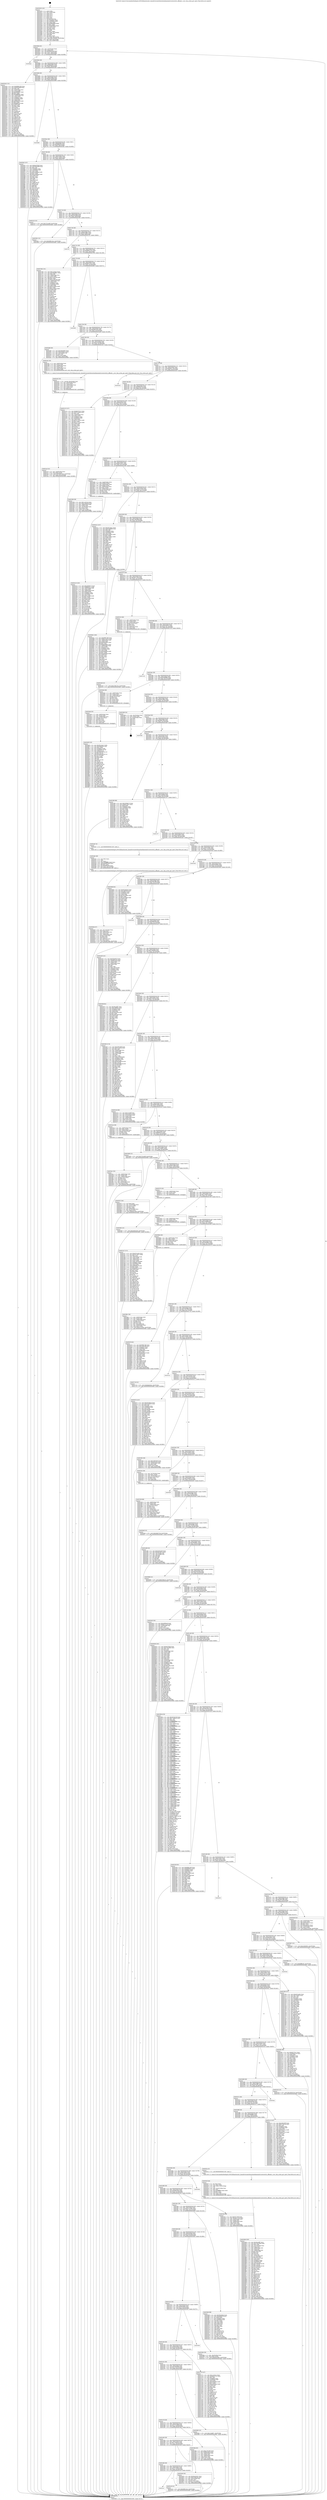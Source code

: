 digraph "0x401620" {
  label = "0x401620 (/mnt/c/Users/mathe/Desktop/tcc/POCII/binaries/extr_linuxdriversnetethernetmellanoxmlx5coreeswitch_offloads.c_esw_vlan_action_get_vport_Final-ollvm.out::main(0))"
  labelloc = "t"
  node[shape=record]

  Entry [label="",width=0.3,height=0.3,shape=circle,fillcolor=black,style=filled]
  "0x401694" [label="{
     0x401694 [32]\l
     | [instrs]\l
     &nbsp;&nbsp;0x401694 \<+6\>: mov -0xc8(%rbp),%eax\l
     &nbsp;&nbsp;0x40169a \<+2\>: mov %eax,%ecx\l
     &nbsp;&nbsp;0x40169c \<+6\>: sub $0x869bc5d0,%ecx\l
     &nbsp;&nbsp;0x4016a2 \<+6\>: mov %eax,-0xdc(%rbp)\l
     &nbsp;&nbsp;0x4016a8 \<+6\>: mov %ecx,-0xe0(%rbp)\l
     &nbsp;&nbsp;0x4016ae \<+6\>: je 00000000004036ab \<main+0x208b\>\l
  }"]
  "0x4036ab" [label="{
     0x4036ab\l
  }", style=dashed]
  "0x4016b4" [label="{
     0x4016b4 [28]\l
     | [instrs]\l
     &nbsp;&nbsp;0x4016b4 \<+5\>: jmp 00000000004016b9 \<main+0x99\>\l
     &nbsp;&nbsp;0x4016b9 \<+6\>: mov -0xdc(%rbp),%eax\l
     &nbsp;&nbsp;0x4016bf \<+5\>: sub $0x8898a8c3,%eax\l
     &nbsp;&nbsp;0x4016c4 \<+6\>: mov %eax,-0xe4(%rbp)\l
     &nbsp;&nbsp;0x4016ca \<+6\>: je 00000000004032b3 \<main+0x1c93\>\l
  }"]
  Exit [label="",width=0.3,height=0.3,shape=circle,fillcolor=black,style=filled,peripheries=2]
  "0x4032b3" [label="{
     0x4032b3 [174]\l
     | [instrs]\l
     &nbsp;&nbsp;0x4032b3 \<+5\>: mov $0x869bc5d0,%eax\l
     &nbsp;&nbsp;0x4032b8 \<+5\>: mov $0x928339ef,%ecx\l
     &nbsp;&nbsp;0x4032bd \<+2\>: mov $0x1,%dl\l
     &nbsp;&nbsp;0x4032bf \<+4\>: mov -0x40(%rbp),%rsi\l
     &nbsp;&nbsp;0x4032c3 \<+2\>: mov (%rsi),%edi\l
     &nbsp;&nbsp;0x4032c5 \<+6\>: sub $0xa6ffd881,%edi\l
     &nbsp;&nbsp;0x4032cb \<+3\>: add $0x1,%edi\l
     &nbsp;&nbsp;0x4032ce \<+6\>: add $0xa6ffd881,%edi\l
     &nbsp;&nbsp;0x4032d4 \<+4\>: mov -0x40(%rbp),%rsi\l
     &nbsp;&nbsp;0x4032d8 \<+2\>: mov %edi,(%rsi)\l
     &nbsp;&nbsp;0x4032da \<+7\>: mov 0x40605c,%edi\l
     &nbsp;&nbsp;0x4032e1 \<+8\>: mov 0x406060,%r8d\l
     &nbsp;&nbsp;0x4032e9 \<+3\>: mov %edi,%r9d\l
     &nbsp;&nbsp;0x4032ec \<+7\>: add $0xf9dd019,%r9d\l
     &nbsp;&nbsp;0x4032f3 \<+4\>: sub $0x1,%r9d\l
     &nbsp;&nbsp;0x4032f7 \<+7\>: sub $0xf9dd019,%r9d\l
     &nbsp;&nbsp;0x4032fe \<+4\>: imul %r9d,%edi\l
     &nbsp;&nbsp;0x403302 \<+3\>: and $0x1,%edi\l
     &nbsp;&nbsp;0x403305 \<+3\>: cmp $0x0,%edi\l
     &nbsp;&nbsp;0x403308 \<+4\>: sete %r10b\l
     &nbsp;&nbsp;0x40330c \<+4\>: cmp $0xa,%r8d\l
     &nbsp;&nbsp;0x403310 \<+4\>: setl %r11b\l
     &nbsp;&nbsp;0x403314 \<+3\>: mov %r10b,%bl\l
     &nbsp;&nbsp;0x403317 \<+3\>: xor $0xff,%bl\l
     &nbsp;&nbsp;0x40331a \<+3\>: mov %r11b,%r14b\l
     &nbsp;&nbsp;0x40331d \<+4\>: xor $0xff,%r14b\l
     &nbsp;&nbsp;0x403321 \<+3\>: xor $0x1,%dl\l
     &nbsp;&nbsp;0x403324 \<+3\>: mov %bl,%r15b\l
     &nbsp;&nbsp;0x403327 \<+4\>: and $0xff,%r15b\l
     &nbsp;&nbsp;0x40332b \<+3\>: and %dl,%r10b\l
     &nbsp;&nbsp;0x40332e \<+3\>: mov %r14b,%r12b\l
     &nbsp;&nbsp;0x403331 \<+4\>: and $0xff,%r12b\l
     &nbsp;&nbsp;0x403335 \<+3\>: and %dl,%r11b\l
     &nbsp;&nbsp;0x403338 \<+3\>: or %r10b,%r15b\l
     &nbsp;&nbsp;0x40333b \<+3\>: or %r11b,%r12b\l
     &nbsp;&nbsp;0x40333e \<+3\>: xor %r12b,%r15b\l
     &nbsp;&nbsp;0x403341 \<+3\>: or %r14b,%bl\l
     &nbsp;&nbsp;0x403344 \<+3\>: xor $0xff,%bl\l
     &nbsp;&nbsp;0x403347 \<+3\>: or $0x1,%dl\l
     &nbsp;&nbsp;0x40334a \<+2\>: and %dl,%bl\l
     &nbsp;&nbsp;0x40334c \<+3\>: or %bl,%r15b\l
     &nbsp;&nbsp;0x40334f \<+4\>: test $0x1,%r15b\l
     &nbsp;&nbsp;0x403353 \<+3\>: cmovne %ecx,%eax\l
     &nbsp;&nbsp;0x403356 \<+6\>: mov %eax,-0xc8(%rbp)\l
     &nbsp;&nbsp;0x40335c \<+5\>: jmp 00000000004036d0 \<main+0x20b0\>\l
  }"]
  "0x4016d0" [label="{
     0x4016d0 [28]\l
     | [instrs]\l
     &nbsp;&nbsp;0x4016d0 \<+5\>: jmp 00000000004016d5 \<main+0xb5\>\l
     &nbsp;&nbsp;0x4016d5 \<+6\>: mov -0xdc(%rbp),%eax\l
     &nbsp;&nbsp;0x4016db \<+5\>: sub $0x8a535fa8,%eax\l
     &nbsp;&nbsp;0x4016e0 \<+6\>: mov %eax,-0xe8(%rbp)\l
     &nbsp;&nbsp;0x4016e6 \<+6\>: je 0000000000403668 \<main+0x2048\>\l
  }"]
  "0x403382" [label="{
     0x403382 [15]\l
     | [instrs]\l
     &nbsp;&nbsp;0x403382 \<+10\>: movl $0x5e645a56,-0xc8(%rbp)\l
     &nbsp;&nbsp;0x40338c \<+5\>: jmp 00000000004036d0 \<main+0x20b0\>\l
  }"]
  "0x403668" [label="{
     0x403668\l
  }", style=dashed]
  "0x4016ec" [label="{
     0x4016ec [28]\l
     | [instrs]\l
     &nbsp;&nbsp;0x4016ec \<+5\>: jmp 00000000004016f1 \<main+0xd1\>\l
     &nbsp;&nbsp;0x4016f1 \<+6\>: mov -0xdc(%rbp),%eax\l
     &nbsp;&nbsp;0x4016f7 \<+5\>: sub $0x8bff6e38,%eax\l
     &nbsp;&nbsp;0x4016fc \<+6\>: mov %eax,-0xec(%rbp)\l
     &nbsp;&nbsp;0x401702 \<+6\>: je 0000000000402fa5 \<main+0x1985\>\l
  }"]
  "0x403249" [label="{
     0x403249 [15]\l
     | [instrs]\l
     &nbsp;&nbsp;0x403249 \<+10\>: movl $0x37861554,-0xc8(%rbp)\l
     &nbsp;&nbsp;0x403253 \<+5\>: jmp 00000000004036d0 \<main+0x20b0\>\l
  }"]
  "0x402fa5" [label="{
     0x402fa5 [147]\l
     | [instrs]\l
     &nbsp;&nbsp;0x402fa5 \<+5\>: mov $0x8a535fa8,%eax\l
     &nbsp;&nbsp;0x402faa \<+5\>: mov $0x33930a86,%ecx\l
     &nbsp;&nbsp;0x402faf \<+2\>: mov $0x1,%dl\l
     &nbsp;&nbsp;0x402fb1 \<+7\>: mov 0x40605c,%esi\l
     &nbsp;&nbsp;0x402fb8 \<+7\>: mov 0x406060,%edi\l
     &nbsp;&nbsp;0x402fbf \<+3\>: mov %esi,%r8d\l
     &nbsp;&nbsp;0x402fc2 \<+7\>: sub $0xccb496ad,%r8d\l
     &nbsp;&nbsp;0x402fc9 \<+4\>: sub $0x1,%r8d\l
     &nbsp;&nbsp;0x402fcd \<+7\>: add $0xccb496ad,%r8d\l
     &nbsp;&nbsp;0x402fd4 \<+4\>: imul %r8d,%esi\l
     &nbsp;&nbsp;0x402fd8 \<+3\>: and $0x1,%esi\l
     &nbsp;&nbsp;0x402fdb \<+3\>: cmp $0x0,%esi\l
     &nbsp;&nbsp;0x402fde \<+4\>: sete %r9b\l
     &nbsp;&nbsp;0x402fe2 \<+3\>: cmp $0xa,%edi\l
     &nbsp;&nbsp;0x402fe5 \<+4\>: setl %r10b\l
     &nbsp;&nbsp;0x402fe9 \<+3\>: mov %r9b,%r11b\l
     &nbsp;&nbsp;0x402fec \<+4\>: xor $0xff,%r11b\l
     &nbsp;&nbsp;0x402ff0 \<+3\>: mov %r10b,%bl\l
     &nbsp;&nbsp;0x402ff3 \<+3\>: xor $0xff,%bl\l
     &nbsp;&nbsp;0x402ff6 \<+3\>: xor $0x0,%dl\l
     &nbsp;&nbsp;0x402ff9 \<+3\>: mov %r11b,%r14b\l
     &nbsp;&nbsp;0x402ffc \<+4\>: and $0x0,%r14b\l
     &nbsp;&nbsp;0x403000 \<+3\>: and %dl,%r9b\l
     &nbsp;&nbsp;0x403003 \<+3\>: mov %bl,%r15b\l
     &nbsp;&nbsp;0x403006 \<+4\>: and $0x0,%r15b\l
     &nbsp;&nbsp;0x40300a \<+3\>: and %dl,%r10b\l
     &nbsp;&nbsp;0x40300d \<+3\>: or %r9b,%r14b\l
     &nbsp;&nbsp;0x403010 \<+3\>: or %r10b,%r15b\l
     &nbsp;&nbsp;0x403013 \<+3\>: xor %r15b,%r14b\l
     &nbsp;&nbsp;0x403016 \<+3\>: or %bl,%r11b\l
     &nbsp;&nbsp;0x403019 \<+4\>: xor $0xff,%r11b\l
     &nbsp;&nbsp;0x40301d \<+3\>: or $0x0,%dl\l
     &nbsp;&nbsp;0x403020 \<+3\>: and %dl,%r11b\l
     &nbsp;&nbsp;0x403023 \<+3\>: or %r11b,%r14b\l
     &nbsp;&nbsp;0x403026 \<+4\>: test $0x1,%r14b\l
     &nbsp;&nbsp;0x40302a \<+3\>: cmovne %ecx,%eax\l
     &nbsp;&nbsp;0x40302d \<+6\>: mov %eax,-0xc8(%rbp)\l
     &nbsp;&nbsp;0x403033 \<+5\>: jmp 00000000004036d0 \<main+0x20b0\>\l
  }"]
  "0x401708" [label="{
     0x401708 [28]\l
     | [instrs]\l
     &nbsp;&nbsp;0x401708 \<+5\>: jmp 000000000040170d \<main+0xed\>\l
     &nbsp;&nbsp;0x40170d \<+6\>: mov -0xdc(%rbp),%eax\l
     &nbsp;&nbsp;0x401713 \<+5\>: sub $0x8c21b055,%eax\l
     &nbsp;&nbsp;0x401718 \<+6\>: mov %eax,-0xf0(%rbp)\l
     &nbsp;&nbsp;0x40171e \<+6\>: je 0000000000402c52 \<main+0x1632\>\l
  }"]
  "0x401ecc" [label="{
     0x401ecc\l
  }", style=dashed]
  "0x402c52" [label="{
     0x402c52 [15]\l
     | [instrs]\l
     &nbsp;&nbsp;0x402c52 \<+10\>: movl $0x752ced0f,-0xc8(%rbp)\l
     &nbsp;&nbsp;0x402c5c \<+5\>: jmp 00000000004036d0 \<main+0x20b0\>\l
  }"]
  "0x401724" [label="{
     0x401724 [28]\l
     | [instrs]\l
     &nbsp;&nbsp;0x401724 \<+5\>: jmp 0000000000401729 \<main+0x109\>\l
     &nbsp;&nbsp;0x401729 \<+6\>: mov -0xdc(%rbp),%eax\l
     &nbsp;&nbsp;0x40172f \<+5\>: sub $0x928339ef,%eax\l
     &nbsp;&nbsp;0x401734 \<+6\>: mov %eax,-0xf4(%rbp)\l
     &nbsp;&nbsp;0x40173a \<+6\>: je 0000000000403361 \<main+0x1d41\>\l
  }"]
  "0x4031ef" [label="{
     0x4031ef [15]\l
     | [instrs]\l
     &nbsp;&nbsp;0x4031ef \<+10\>: movl $0x5bf01444,-0xc8(%rbp)\l
     &nbsp;&nbsp;0x4031f9 \<+5\>: jmp 00000000004036d0 \<main+0x20b0\>\l
  }"]
  "0x403361" [label="{
     0x403361 [15]\l
     | [instrs]\l
     &nbsp;&nbsp;0x403361 \<+10\>: movl $0x5bf01444,-0xc8(%rbp)\l
     &nbsp;&nbsp;0x40336b \<+5\>: jmp 00000000004036d0 \<main+0x20b0\>\l
  }"]
  "0x401740" [label="{
     0x401740 [28]\l
     | [instrs]\l
     &nbsp;&nbsp;0x401740 \<+5\>: jmp 0000000000401745 \<main+0x125\>\l
     &nbsp;&nbsp;0x401745 \<+6\>: mov -0xdc(%rbp),%eax\l
     &nbsp;&nbsp;0x40174b \<+5\>: sub $0x9b453687,%eax\l
     &nbsp;&nbsp;0x401750 \<+6\>: mov %eax,-0xf8(%rbp)\l
     &nbsp;&nbsp;0x401756 \<+6\>: je 00000000004021fc \<main+0xbdc\>\l
  }"]
  "0x402efd" [label="{
     0x402efd [153]\l
     | [instrs]\l
     &nbsp;&nbsp;0x402efd \<+5\>: mov $0x381cba41,%edx\l
     &nbsp;&nbsp;0x402f02 \<+5\>: mov $0x44b8c83c,%esi\l
     &nbsp;&nbsp;0x402f07 \<+3\>: mov $0x1,%r8b\l
     &nbsp;&nbsp;0x402f0a \<+8\>: mov 0x40605c,%r9d\l
     &nbsp;&nbsp;0x402f12 \<+8\>: mov 0x406060,%r10d\l
     &nbsp;&nbsp;0x402f1a \<+3\>: mov %r9d,%r11d\l
     &nbsp;&nbsp;0x402f1d \<+7\>: sub $0x36d935ff,%r11d\l
     &nbsp;&nbsp;0x402f24 \<+4\>: sub $0x1,%r11d\l
     &nbsp;&nbsp;0x402f28 \<+7\>: add $0x36d935ff,%r11d\l
     &nbsp;&nbsp;0x402f2f \<+4\>: imul %r11d,%r9d\l
     &nbsp;&nbsp;0x402f33 \<+4\>: and $0x1,%r9d\l
     &nbsp;&nbsp;0x402f37 \<+4\>: cmp $0x0,%r9d\l
     &nbsp;&nbsp;0x402f3b \<+3\>: sete %bl\l
     &nbsp;&nbsp;0x402f3e \<+4\>: cmp $0xa,%r10d\l
     &nbsp;&nbsp;0x402f42 \<+4\>: setl %r14b\l
     &nbsp;&nbsp;0x402f46 \<+3\>: mov %bl,%r15b\l
     &nbsp;&nbsp;0x402f49 \<+4\>: xor $0xff,%r15b\l
     &nbsp;&nbsp;0x402f4d \<+3\>: mov %r14b,%r12b\l
     &nbsp;&nbsp;0x402f50 \<+4\>: xor $0xff,%r12b\l
     &nbsp;&nbsp;0x402f54 \<+4\>: xor $0x1,%r8b\l
     &nbsp;&nbsp;0x402f58 \<+3\>: mov %r15b,%r13b\l
     &nbsp;&nbsp;0x402f5b \<+4\>: and $0xff,%r13b\l
     &nbsp;&nbsp;0x402f5f \<+3\>: and %r8b,%bl\l
     &nbsp;&nbsp;0x402f62 \<+3\>: mov %r12b,%al\l
     &nbsp;&nbsp;0x402f65 \<+2\>: and $0xff,%al\l
     &nbsp;&nbsp;0x402f67 \<+3\>: and %r8b,%r14b\l
     &nbsp;&nbsp;0x402f6a \<+3\>: or %bl,%r13b\l
     &nbsp;&nbsp;0x402f6d \<+3\>: or %r14b,%al\l
     &nbsp;&nbsp;0x402f70 \<+3\>: xor %al,%r13b\l
     &nbsp;&nbsp;0x402f73 \<+3\>: or %r12b,%r15b\l
     &nbsp;&nbsp;0x402f76 \<+4\>: xor $0xff,%r15b\l
     &nbsp;&nbsp;0x402f7a \<+4\>: or $0x1,%r8b\l
     &nbsp;&nbsp;0x402f7e \<+3\>: and %r8b,%r15b\l
     &nbsp;&nbsp;0x402f81 \<+3\>: or %r15b,%r13b\l
     &nbsp;&nbsp;0x402f84 \<+4\>: test $0x1,%r13b\l
     &nbsp;&nbsp;0x402f88 \<+3\>: cmovne %esi,%edx\l
     &nbsp;&nbsp;0x402f8b \<+6\>: mov %edx,-0xc8(%rbp)\l
     &nbsp;&nbsp;0x402f91 \<+5\>: jmp 00000000004036d0 \<main+0x20b0\>\l
  }"]
  "0x4021fc" [label="{
     0x4021fc\l
  }", style=dashed]
  "0x40175c" [label="{
     0x40175c [28]\l
     | [instrs]\l
     &nbsp;&nbsp;0x40175c \<+5\>: jmp 0000000000401761 \<main+0x141\>\l
     &nbsp;&nbsp;0x401761 \<+6\>: mov -0xdc(%rbp),%eax\l
     &nbsp;&nbsp;0x401767 \<+5\>: sub $0x9b921152,%eax\l
     &nbsp;&nbsp;0x40176c \<+6\>: mov %eax,-0xfc(%rbp)\l
     &nbsp;&nbsp;0x401772 \<+6\>: je 00000000004027b8 \<main+0x1198\>\l
  }"]
  "0x402eda" [label="{
     0x402eda [35]\l
     | [instrs]\l
     &nbsp;&nbsp;0x402eda \<+7\>: mov -0x90(%rbp),%rax\l
     &nbsp;&nbsp;0x402ee1 \<+3\>: mov (%rax),%rax\l
     &nbsp;&nbsp;0x402ee4 \<+4\>: mov -0x48(%rbp),%rcx\l
     &nbsp;&nbsp;0x402ee8 \<+3\>: movslq (%rcx),%rcx\l
     &nbsp;&nbsp;0x402eeb \<+4\>: shl $0x4,%rcx\l
     &nbsp;&nbsp;0x402eef \<+3\>: add %rcx,%rax\l
     &nbsp;&nbsp;0x402ef2 \<+3\>: mov (%rax),%rax\l
     &nbsp;&nbsp;0x402ef5 \<+3\>: mov %rax,%rdi\l
     &nbsp;&nbsp;0x402ef8 \<+5\>: call 0000000000401030 \<free@plt\>\l
     | [calls]\l
     &nbsp;&nbsp;0x401030 \{1\} (unknown)\l
  }"]
  "0x4027b8" [label="{
     0x4027b8 [174]\l
     | [instrs]\l
     &nbsp;&nbsp;0x4027b8 \<+5\>: mov $0x1c5cface,%eax\l
     &nbsp;&nbsp;0x4027bd \<+5\>: mov $0x280dd8c1,%ecx\l
     &nbsp;&nbsp;0x4027c2 \<+2\>: mov $0x1,%dl\l
     &nbsp;&nbsp;0x4027c4 \<+4\>: mov -0x68(%rbp),%rsi\l
     &nbsp;&nbsp;0x4027c8 \<+2\>: mov (%rsi),%edi\l
     &nbsp;&nbsp;0x4027ca \<+6\>: add $0x212d5249,%edi\l
     &nbsp;&nbsp;0x4027d0 \<+3\>: add $0x1,%edi\l
     &nbsp;&nbsp;0x4027d3 \<+6\>: sub $0x212d5249,%edi\l
     &nbsp;&nbsp;0x4027d9 \<+4\>: mov -0x68(%rbp),%rsi\l
     &nbsp;&nbsp;0x4027dd \<+2\>: mov %edi,(%rsi)\l
     &nbsp;&nbsp;0x4027df \<+7\>: mov 0x40605c,%edi\l
     &nbsp;&nbsp;0x4027e6 \<+8\>: mov 0x406060,%r8d\l
     &nbsp;&nbsp;0x4027ee \<+3\>: mov %edi,%r9d\l
     &nbsp;&nbsp;0x4027f1 \<+7\>: add $0xf1a10b0a,%r9d\l
     &nbsp;&nbsp;0x4027f8 \<+4\>: sub $0x1,%r9d\l
     &nbsp;&nbsp;0x4027fc \<+7\>: sub $0xf1a10b0a,%r9d\l
     &nbsp;&nbsp;0x402803 \<+4\>: imul %r9d,%edi\l
     &nbsp;&nbsp;0x402807 \<+3\>: and $0x1,%edi\l
     &nbsp;&nbsp;0x40280a \<+3\>: cmp $0x0,%edi\l
     &nbsp;&nbsp;0x40280d \<+4\>: sete %r10b\l
     &nbsp;&nbsp;0x402811 \<+4\>: cmp $0xa,%r8d\l
     &nbsp;&nbsp;0x402815 \<+4\>: setl %r11b\l
     &nbsp;&nbsp;0x402819 \<+3\>: mov %r10b,%bl\l
     &nbsp;&nbsp;0x40281c \<+3\>: xor $0xff,%bl\l
     &nbsp;&nbsp;0x40281f \<+3\>: mov %r11b,%r14b\l
     &nbsp;&nbsp;0x402822 \<+4\>: xor $0xff,%r14b\l
     &nbsp;&nbsp;0x402826 \<+3\>: xor $0x1,%dl\l
     &nbsp;&nbsp;0x402829 \<+3\>: mov %bl,%r15b\l
     &nbsp;&nbsp;0x40282c \<+4\>: and $0xff,%r15b\l
     &nbsp;&nbsp;0x402830 \<+3\>: and %dl,%r10b\l
     &nbsp;&nbsp;0x402833 \<+3\>: mov %r14b,%r12b\l
     &nbsp;&nbsp;0x402836 \<+4\>: and $0xff,%r12b\l
     &nbsp;&nbsp;0x40283a \<+3\>: and %dl,%r11b\l
     &nbsp;&nbsp;0x40283d \<+3\>: or %r10b,%r15b\l
     &nbsp;&nbsp;0x402840 \<+3\>: or %r11b,%r12b\l
     &nbsp;&nbsp;0x402843 \<+3\>: xor %r12b,%r15b\l
     &nbsp;&nbsp;0x402846 \<+3\>: or %r14b,%bl\l
     &nbsp;&nbsp;0x402849 \<+3\>: xor $0xff,%bl\l
     &nbsp;&nbsp;0x40284c \<+3\>: or $0x1,%dl\l
     &nbsp;&nbsp;0x40284f \<+2\>: and %dl,%bl\l
     &nbsp;&nbsp;0x402851 \<+3\>: or %bl,%r15b\l
     &nbsp;&nbsp;0x402854 \<+4\>: test $0x1,%r15b\l
     &nbsp;&nbsp;0x402858 \<+3\>: cmovne %ecx,%eax\l
     &nbsp;&nbsp;0x40285b \<+6\>: mov %eax,-0xc8(%rbp)\l
     &nbsp;&nbsp;0x402861 \<+5\>: jmp 00000000004036d0 \<main+0x20b0\>\l
  }"]
  "0x401778" [label="{
     0x401778 [28]\l
     | [instrs]\l
     &nbsp;&nbsp;0x401778 \<+5\>: jmp 000000000040177d \<main+0x15d\>\l
     &nbsp;&nbsp;0x40177d \<+6\>: mov -0xdc(%rbp),%eax\l
     &nbsp;&nbsp;0x401783 \<+5\>: sub $0x9d27f141,%eax\l
     &nbsp;&nbsp;0x401788 \<+6\>: mov %eax,-0x100(%rbp)\l
     &nbsp;&nbsp;0x40178e \<+6\>: je 0000000000403692 \<main+0x2072\>\l
  }"]
  "0x402ca3" [label="{
     0x402ca3 [31]\l
     | [instrs]\l
     &nbsp;&nbsp;0x402ca3 \<+4\>: mov -0x48(%rbp),%rcx\l
     &nbsp;&nbsp;0x402ca7 \<+6\>: movl $0x0,(%rcx)\l
     &nbsp;&nbsp;0x402cad \<+10\>: movl $0x56e65746,-0xc8(%rbp)\l
     &nbsp;&nbsp;0x402cb7 \<+6\>: mov %eax,-0x218(%rbp)\l
     &nbsp;&nbsp;0x402cbd \<+5\>: jmp 00000000004036d0 \<main+0x20b0\>\l
  }"]
  "0x403692" [label="{
     0x403692\l
  }", style=dashed]
  "0x401794" [label="{
     0x401794 [28]\l
     | [instrs]\l
     &nbsp;&nbsp;0x401794 \<+5\>: jmp 0000000000401799 \<main+0x179\>\l
     &nbsp;&nbsp;0x401799 \<+6\>: mov -0xdc(%rbp),%eax\l
     &nbsp;&nbsp;0x40179f \<+5\>: sub $0xa0fd7a42,%eax\l
     &nbsp;&nbsp;0x4017a4 \<+6\>: mov %eax,-0x104(%rbp)\l
     &nbsp;&nbsp;0x4017aa \<+6\>: je 0000000000402ab9 \<main+0x1499\>\l
  }"]
  "0x402c82" [label="{
     0x402c82 [33]\l
     | [instrs]\l
     &nbsp;&nbsp;0x402c82 \<+10\>: movabs $0x4040b6,%rdi\l
     &nbsp;&nbsp;0x402c8c \<+4\>: mov -0x50(%rbp),%rcx\l
     &nbsp;&nbsp;0x402c90 \<+3\>: mov %rax,(%rcx)\l
     &nbsp;&nbsp;0x402c93 \<+4\>: mov -0x50(%rbp),%rax\l
     &nbsp;&nbsp;0x402c97 \<+3\>: mov (%rax),%rax\l
     &nbsp;&nbsp;0x402c9a \<+2\>: mov (%rax),%esi\l
     &nbsp;&nbsp;0x402c9c \<+2\>: mov $0x0,%al\l
     &nbsp;&nbsp;0x402c9e \<+5\>: call 0000000000401040 \<printf@plt\>\l
     | [calls]\l
     &nbsp;&nbsp;0x401040 \{1\} (unknown)\l
  }"]
  "0x402ab9" [label="{
     0x402ab9 [30]\l
     | [instrs]\l
     &nbsp;&nbsp;0x402ab9 \<+5\>: mov $0x3da0e993,%eax\l
     &nbsp;&nbsp;0x402abe \<+5\>: mov $0xe35ab022,%ecx\l
     &nbsp;&nbsp;0x402ac3 \<+3\>: mov -0x2a(%rbp),%dl\l
     &nbsp;&nbsp;0x402ac6 \<+3\>: test $0x1,%dl\l
     &nbsp;&nbsp;0x402ac9 \<+3\>: cmovne %ecx,%eax\l
     &nbsp;&nbsp;0x402acc \<+6\>: mov %eax,-0xc8(%rbp)\l
     &nbsp;&nbsp;0x402ad2 \<+5\>: jmp 00000000004036d0 \<main+0x20b0\>\l
  }"]
  "0x4017b0" [label="{
     0x4017b0 [28]\l
     | [instrs]\l
     &nbsp;&nbsp;0x4017b0 \<+5\>: jmp 00000000004017b5 \<main+0x195\>\l
     &nbsp;&nbsp;0x4017b5 \<+6\>: mov -0xdc(%rbp),%eax\l
     &nbsp;&nbsp;0x4017bb \<+5\>: sub $0xa1261efb,%eax\l
     &nbsp;&nbsp;0x4017c0 \<+6\>: mov %eax,-0x108(%rbp)\l
     &nbsp;&nbsp;0x4017c6 \<+6\>: je 0000000000402c61 \<main+0x1641\>\l
  }"]
  "0x402b04" [label="{
     0x402b04 [57]\l
     | [instrs]\l
     &nbsp;&nbsp;0x402b04 \<+6\>: mov -0x214(%rbp),%ecx\l
     &nbsp;&nbsp;0x402b0a \<+3\>: imul %eax,%ecx\l
     &nbsp;&nbsp;0x402b0d \<+7\>: mov -0x90(%rbp),%rsi\l
     &nbsp;&nbsp;0x402b14 \<+3\>: mov (%rsi),%rsi\l
     &nbsp;&nbsp;0x402b17 \<+7\>: mov -0x88(%rbp),%rdi\l
     &nbsp;&nbsp;0x402b1e \<+3\>: movslq (%rdi),%rdi\l
     &nbsp;&nbsp;0x402b21 \<+4\>: shl $0x4,%rdi\l
     &nbsp;&nbsp;0x402b25 \<+3\>: add %rdi,%rsi\l
     &nbsp;&nbsp;0x402b28 \<+4\>: mov 0x8(%rsi),%rsi\l
     &nbsp;&nbsp;0x402b2c \<+2\>: mov %ecx,(%rsi)\l
     &nbsp;&nbsp;0x402b2e \<+10\>: movl $0x3867effa,-0xc8(%rbp)\l
     &nbsp;&nbsp;0x402b38 \<+5\>: jmp 00000000004036d0 \<main+0x20b0\>\l
  }"]
  "0x402c61" [label="{
     0x402c61 [33]\l
     | [instrs]\l
     &nbsp;&nbsp;0x402c61 \<+7\>: mov -0x90(%rbp),%rax\l
     &nbsp;&nbsp;0x402c68 \<+3\>: mov (%rax),%rdi\l
     &nbsp;&nbsp;0x402c6b \<+7\>: mov -0xa8(%rbp),%rax\l
     &nbsp;&nbsp;0x402c72 \<+2\>: mov (%rax),%esi\l
     &nbsp;&nbsp;0x402c74 \<+7\>: mov -0xa0(%rbp),%rax\l
     &nbsp;&nbsp;0x402c7b \<+2\>: mov (%rax),%edx\l
     &nbsp;&nbsp;0x402c7d \<+5\>: call 0000000000401240 \<esw_vlan_action_get_vport\>\l
     | [calls]\l
     &nbsp;&nbsp;0x401240 \{1\} (/mnt/c/Users/mathe/Desktop/tcc/POCII/binaries/extr_linuxdriversnetethernetmellanoxmlx5coreeswitch_offloads.c_esw_vlan_action_get_vport_Final-ollvm.out::esw_vlan_action_get_vport)\l
  }"]
  "0x4017cc" [label="{
     0x4017cc [28]\l
     | [instrs]\l
     &nbsp;&nbsp;0x4017cc \<+5\>: jmp 00000000004017d1 \<main+0x1b1\>\l
     &nbsp;&nbsp;0x4017d1 \<+6\>: mov -0xdc(%rbp),%eax\l
     &nbsp;&nbsp;0x4017d7 \<+5\>: sub $0xabd17c4a,%eax\l
     &nbsp;&nbsp;0x4017dc \<+6\>: mov %eax,-0x10c(%rbp)\l
     &nbsp;&nbsp;0x4017e2 \<+6\>: je 000000000040342d \<main+0x1e0d\>\l
  }"]
  "0x402adc" [label="{
     0x402adc [40]\l
     | [instrs]\l
     &nbsp;&nbsp;0x402adc \<+5\>: mov $0x2,%ecx\l
     &nbsp;&nbsp;0x402ae1 \<+1\>: cltd\l
     &nbsp;&nbsp;0x402ae2 \<+2\>: idiv %ecx\l
     &nbsp;&nbsp;0x402ae4 \<+6\>: imul $0xfffffffe,%edx,%ecx\l
     &nbsp;&nbsp;0x402aea \<+6\>: add $0xb0f03e93,%ecx\l
     &nbsp;&nbsp;0x402af0 \<+3\>: add $0x1,%ecx\l
     &nbsp;&nbsp;0x402af3 \<+6\>: sub $0xb0f03e93,%ecx\l
     &nbsp;&nbsp;0x402af9 \<+6\>: mov %ecx,-0x214(%rbp)\l
     &nbsp;&nbsp;0x402aff \<+5\>: call 0000000000401160 \<next_i\>\l
     | [calls]\l
     &nbsp;&nbsp;0x401160 \{1\} (/mnt/c/Users/mathe/Desktop/tcc/POCII/binaries/extr_linuxdriversnetethernetmellanoxmlx5coreeswitch_offloads.c_esw_vlan_action_get_vport_Final-ollvm.out::next_i)\l
  }"]
  "0x40342d" [label="{
     0x40342d\l
  }", style=dashed]
  "0x4017e8" [label="{
     0x4017e8 [28]\l
     | [instrs]\l
     &nbsp;&nbsp;0x4017e8 \<+5\>: jmp 00000000004017ed \<main+0x1cd\>\l
     &nbsp;&nbsp;0x4017ed \<+6\>: mov -0xdc(%rbp),%eax\l
     &nbsp;&nbsp;0x4017f3 \<+5\>: sub $0xb668a7e3,%eax\l
     &nbsp;&nbsp;0x4017f8 \<+6\>: mov %eax,-0x110(%rbp)\l
     &nbsp;&nbsp;0x4017fe \<+6\>: je 0000000000403152 \<main+0x1b32\>\l
  }"]
  "0x4029b1" [label="{
     0x4029b1 [56]\l
     | [instrs]\l
     &nbsp;&nbsp;0x4029b1 \<+7\>: mov -0x90(%rbp),%rdi\l
     &nbsp;&nbsp;0x4029b8 \<+3\>: mov (%rdi),%rdi\l
     &nbsp;&nbsp;0x4029bb \<+7\>: mov -0x88(%rbp),%rcx\l
     &nbsp;&nbsp;0x4029c2 \<+3\>: movslq (%rcx),%rcx\l
     &nbsp;&nbsp;0x4029c5 \<+4\>: shl $0x4,%rcx\l
     &nbsp;&nbsp;0x4029c9 \<+3\>: add %rcx,%rdi\l
     &nbsp;&nbsp;0x4029cc \<+4\>: mov %rax,0x8(%rdi)\l
     &nbsp;&nbsp;0x4029d0 \<+4\>: mov -0x58(%rbp),%rax\l
     &nbsp;&nbsp;0x4029d4 \<+6\>: movl $0x0,(%rax)\l
     &nbsp;&nbsp;0x4029da \<+10\>: movl $0x5c131092,-0xc8(%rbp)\l
     &nbsp;&nbsp;0x4029e4 \<+5\>: jmp 00000000004036d0 \<main+0x20b0\>\l
  }"]
  "0x403152" [label="{
     0x403152 [157]\l
     | [instrs]\l
     &nbsp;&nbsp;0x403152 \<+5\>: mov $0x9d27f141,%eax\l
     &nbsp;&nbsp;0x403157 \<+5\>: mov $0x7fc76b5e,%ecx\l
     &nbsp;&nbsp;0x40315c \<+2\>: mov $0x1,%dl\l
     &nbsp;&nbsp;0x40315e \<+4\>: mov -0x40(%rbp),%rsi\l
     &nbsp;&nbsp;0x403162 \<+6\>: movl $0x0,(%rsi)\l
     &nbsp;&nbsp;0x403168 \<+7\>: mov 0x40605c,%edi\l
     &nbsp;&nbsp;0x40316f \<+8\>: mov 0x406060,%r8d\l
     &nbsp;&nbsp;0x403177 \<+3\>: mov %edi,%r9d\l
     &nbsp;&nbsp;0x40317a \<+7\>: sub $0x2217b182,%r9d\l
     &nbsp;&nbsp;0x403181 \<+4\>: sub $0x1,%r9d\l
     &nbsp;&nbsp;0x403185 \<+7\>: add $0x2217b182,%r9d\l
     &nbsp;&nbsp;0x40318c \<+4\>: imul %r9d,%edi\l
     &nbsp;&nbsp;0x403190 \<+3\>: and $0x1,%edi\l
     &nbsp;&nbsp;0x403193 \<+3\>: cmp $0x0,%edi\l
     &nbsp;&nbsp;0x403196 \<+4\>: sete %r10b\l
     &nbsp;&nbsp;0x40319a \<+4\>: cmp $0xa,%r8d\l
     &nbsp;&nbsp;0x40319e \<+4\>: setl %r11b\l
     &nbsp;&nbsp;0x4031a2 \<+3\>: mov %r10b,%bl\l
     &nbsp;&nbsp;0x4031a5 \<+3\>: xor $0xff,%bl\l
     &nbsp;&nbsp;0x4031a8 \<+3\>: mov %r11b,%r14b\l
     &nbsp;&nbsp;0x4031ab \<+4\>: xor $0xff,%r14b\l
     &nbsp;&nbsp;0x4031af \<+3\>: xor $0x0,%dl\l
     &nbsp;&nbsp;0x4031b2 \<+3\>: mov %bl,%r15b\l
     &nbsp;&nbsp;0x4031b5 \<+4\>: and $0x0,%r15b\l
     &nbsp;&nbsp;0x4031b9 \<+3\>: and %dl,%r10b\l
     &nbsp;&nbsp;0x4031bc \<+3\>: mov %r14b,%r12b\l
     &nbsp;&nbsp;0x4031bf \<+4\>: and $0x0,%r12b\l
     &nbsp;&nbsp;0x4031c3 \<+3\>: and %dl,%r11b\l
     &nbsp;&nbsp;0x4031c6 \<+3\>: or %r10b,%r15b\l
     &nbsp;&nbsp;0x4031c9 \<+3\>: or %r11b,%r12b\l
     &nbsp;&nbsp;0x4031cc \<+3\>: xor %r12b,%r15b\l
     &nbsp;&nbsp;0x4031cf \<+3\>: or %r14b,%bl\l
     &nbsp;&nbsp;0x4031d2 \<+3\>: xor $0xff,%bl\l
     &nbsp;&nbsp;0x4031d5 \<+3\>: or $0x0,%dl\l
     &nbsp;&nbsp;0x4031d8 \<+2\>: and %dl,%bl\l
     &nbsp;&nbsp;0x4031da \<+3\>: or %bl,%r15b\l
     &nbsp;&nbsp;0x4031dd \<+4\>: test $0x1,%r15b\l
     &nbsp;&nbsp;0x4031e1 \<+3\>: cmovne %ecx,%eax\l
     &nbsp;&nbsp;0x4031e4 \<+6\>: mov %eax,-0xc8(%rbp)\l
     &nbsp;&nbsp;0x4031ea \<+5\>: jmp 00000000004036d0 \<main+0x20b0\>\l
  }"]
  "0x401804" [label="{
     0x401804 [28]\l
     | [instrs]\l
     &nbsp;&nbsp;0x401804 \<+5\>: jmp 0000000000401809 \<main+0x1e9\>\l
     &nbsp;&nbsp;0x401809 \<+6\>: mov -0xdc(%rbp),%eax\l
     &nbsp;&nbsp;0x40180f \<+5\>: sub $0xb7b94cc0,%eax\l
     &nbsp;&nbsp;0x401814 \<+6\>: mov %eax,-0x114(%rbp)\l
     &nbsp;&nbsp;0x40181a \<+6\>: je 000000000040259b \<main+0xf7b\>\l
  }"]
  "0x40264b" [label="{
     0x40264b [203]\l
     | [instrs]\l
     &nbsp;&nbsp;0x40264b \<+5\>: mov $0x56a19ff7,%ecx\l
     &nbsp;&nbsp;0x402650 \<+5\>: mov $0x13367909,%edx\l
     &nbsp;&nbsp;0x402655 \<+3\>: mov $0x1,%dil\l
     &nbsp;&nbsp;0x402658 \<+6\>: mov -0x210(%rbp),%esi\l
     &nbsp;&nbsp;0x40265e \<+3\>: imul %eax,%esi\l
     &nbsp;&nbsp;0x402661 \<+7\>: mov -0x90(%rbp),%r8\l
     &nbsp;&nbsp;0x402668 \<+3\>: mov (%r8),%r8\l
     &nbsp;&nbsp;0x40266b \<+7\>: mov -0x88(%rbp),%r9\l
     &nbsp;&nbsp;0x402672 \<+3\>: movslq (%r9),%r9\l
     &nbsp;&nbsp;0x402675 \<+4\>: shl $0x4,%r9\l
     &nbsp;&nbsp;0x402679 \<+3\>: add %r9,%r8\l
     &nbsp;&nbsp;0x40267c \<+3\>: mov (%r8),%r8\l
     &nbsp;&nbsp;0x40267f \<+4\>: mov -0x78(%rbp),%r9\l
     &nbsp;&nbsp;0x402683 \<+3\>: movslq (%r9),%r9\l
     &nbsp;&nbsp;0x402686 \<+4\>: mov (%r8,%r9,8),%r8\l
     &nbsp;&nbsp;0x40268a \<+3\>: mov %esi,(%r8)\l
     &nbsp;&nbsp;0x40268d \<+7\>: mov 0x40605c,%eax\l
     &nbsp;&nbsp;0x402694 \<+7\>: mov 0x406060,%esi\l
     &nbsp;&nbsp;0x40269b \<+3\>: mov %eax,%r10d\l
     &nbsp;&nbsp;0x40269e \<+7\>: add $0x17fb29f3,%r10d\l
     &nbsp;&nbsp;0x4026a5 \<+4\>: sub $0x1,%r10d\l
     &nbsp;&nbsp;0x4026a9 \<+7\>: sub $0x17fb29f3,%r10d\l
     &nbsp;&nbsp;0x4026b0 \<+4\>: imul %r10d,%eax\l
     &nbsp;&nbsp;0x4026b4 \<+3\>: and $0x1,%eax\l
     &nbsp;&nbsp;0x4026b7 \<+3\>: cmp $0x0,%eax\l
     &nbsp;&nbsp;0x4026ba \<+4\>: sete %r11b\l
     &nbsp;&nbsp;0x4026be \<+3\>: cmp $0xa,%esi\l
     &nbsp;&nbsp;0x4026c1 \<+3\>: setl %bl\l
     &nbsp;&nbsp;0x4026c4 \<+3\>: mov %r11b,%r14b\l
     &nbsp;&nbsp;0x4026c7 \<+4\>: xor $0xff,%r14b\l
     &nbsp;&nbsp;0x4026cb \<+3\>: mov %bl,%r15b\l
     &nbsp;&nbsp;0x4026ce \<+4\>: xor $0xff,%r15b\l
     &nbsp;&nbsp;0x4026d2 \<+4\>: xor $0x0,%dil\l
     &nbsp;&nbsp;0x4026d6 \<+3\>: mov %r14b,%r12b\l
     &nbsp;&nbsp;0x4026d9 \<+4\>: and $0x0,%r12b\l
     &nbsp;&nbsp;0x4026dd \<+3\>: and %dil,%r11b\l
     &nbsp;&nbsp;0x4026e0 \<+3\>: mov %r15b,%r13b\l
     &nbsp;&nbsp;0x4026e3 \<+4\>: and $0x0,%r13b\l
     &nbsp;&nbsp;0x4026e7 \<+3\>: and %dil,%bl\l
     &nbsp;&nbsp;0x4026ea \<+3\>: or %r11b,%r12b\l
     &nbsp;&nbsp;0x4026ed \<+3\>: or %bl,%r13b\l
     &nbsp;&nbsp;0x4026f0 \<+3\>: xor %r13b,%r12b\l
     &nbsp;&nbsp;0x4026f3 \<+3\>: or %r15b,%r14b\l
     &nbsp;&nbsp;0x4026f6 \<+4\>: xor $0xff,%r14b\l
     &nbsp;&nbsp;0x4026fa \<+4\>: or $0x0,%dil\l
     &nbsp;&nbsp;0x4026fe \<+3\>: and %dil,%r14b\l
     &nbsp;&nbsp;0x402701 \<+3\>: or %r14b,%r12b\l
     &nbsp;&nbsp;0x402704 \<+4\>: test $0x1,%r12b\l
     &nbsp;&nbsp;0x402708 \<+3\>: cmovne %edx,%ecx\l
     &nbsp;&nbsp;0x40270b \<+6\>: mov %ecx,-0xc8(%rbp)\l
     &nbsp;&nbsp;0x402711 \<+5\>: jmp 00000000004036d0 \<main+0x20b0\>\l
  }"]
  "0x40259b" [label="{
     0x40259b [36]\l
     | [instrs]\l
     &nbsp;&nbsp;0x40259b \<+5\>: mov $0x1ccfc52a,%eax\l
     &nbsp;&nbsp;0x4025a0 \<+5\>: mov $0xe7e98cb9,%ecx\l
     &nbsp;&nbsp;0x4025a5 \<+4\>: mov -0x68(%rbp),%rdx\l
     &nbsp;&nbsp;0x4025a9 \<+2\>: mov (%rdx),%esi\l
     &nbsp;&nbsp;0x4025ab \<+4\>: mov -0x70(%rbp),%rdx\l
     &nbsp;&nbsp;0x4025af \<+2\>: cmp (%rdx),%esi\l
     &nbsp;&nbsp;0x4025b1 \<+3\>: cmovl %ecx,%eax\l
     &nbsp;&nbsp;0x4025b4 \<+6\>: mov %eax,-0xc8(%rbp)\l
     &nbsp;&nbsp;0x4025ba \<+5\>: jmp 00000000004036d0 \<main+0x20b0\>\l
  }"]
  "0x401820" [label="{
     0x401820 [28]\l
     | [instrs]\l
     &nbsp;&nbsp;0x401820 \<+5\>: jmp 0000000000401825 \<main+0x205\>\l
     &nbsp;&nbsp;0x401825 \<+6\>: mov -0xdc(%rbp),%eax\l
     &nbsp;&nbsp;0x40182b \<+5\>: sub $0xbb13f2a7,%eax\l
     &nbsp;&nbsp;0x401830 \<+6\>: mov %eax,-0x118(%rbp)\l
     &nbsp;&nbsp;0x401836 \<+6\>: je 00000000004023d6 \<main+0xdb6\>\l
  }"]
  "0x40261f" [label="{
     0x40261f [44]\l
     | [instrs]\l
     &nbsp;&nbsp;0x40261f \<+2\>: xor %ecx,%ecx\l
     &nbsp;&nbsp;0x402621 \<+5\>: mov $0x2,%edx\l
     &nbsp;&nbsp;0x402626 \<+6\>: mov %edx,-0x20c(%rbp)\l
     &nbsp;&nbsp;0x40262c \<+1\>: cltd\l
     &nbsp;&nbsp;0x40262d \<+6\>: mov -0x20c(%rbp),%esi\l
     &nbsp;&nbsp;0x402633 \<+2\>: idiv %esi\l
     &nbsp;&nbsp;0x402635 \<+6\>: imul $0xfffffffe,%edx,%edx\l
     &nbsp;&nbsp;0x40263b \<+3\>: sub $0x1,%ecx\l
     &nbsp;&nbsp;0x40263e \<+2\>: sub %ecx,%edx\l
     &nbsp;&nbsp;0x402640 \<+6\>: mov %edx,-0x210(%rbp)\l
     &nbsp;&nbsp;0x402646 \<+5\>: call 0000000000401160 \<next_i\>\l
     | [calls]\l
     &nbsp;&nbsp;0x401160 \{1\} (/mnt/c/Users/mathe/Desktop/tcc/POCII/binaries/extr_linuxdriversnetethernetmellanoxmlx5coreeswitch_offloads.c_esw_vlan_action_get_vport_Final-ollvm.out::next_i)\l
  }"]
  "0x4023d6" [label="{
     0x4023d6 [61]\l
     | [instrs]\l
     &nbsp;&nbsp;0x4023d6 \<+7\>: mov -0xa8(%rbp),%rax\l
     &nbsp;&nbsp;0x4023dd \<+6\>: movl $0x64,(%rax)\l
     &nbsp;&nbsp;0x4023e3 \<+7\>: mov -0xa0(%rbp),%rax\l
     &nbsp;&nbsp;0x4023ea \<+6\>: movl $0x64,(%rax)\l
     &nbsp;&nbsp;0x4023f0 \<+7\>: mov -0x98(%rbp),%rax\l
     &nbsp;&nbsp;0x4023f7 \<+6\>: movl $0x1,(%rax)\l
     &nbsp;&nbsp;0x4023fd \<+7\>: mov -0x98(%rbp),%rax\l
     &nbsp;&nbsp;0x402404 \<+3\>: movslq (%rax),%rax\l
     &nbsp;&nbsp;0x402407 \<+4\>: shl $0x4,%rax\l
     &nbsp;&nbsp;0x40240b \<+3\>: mov %rax,%rdi\l
     &nbsp;&nbsp;0x40240e \<+5\>: call 0000000000401050 \<malloc@plt\>\l
     | [calls]\l
     &nbsp;&nbsp;0x401050 \{1\} (unknown)\l
  }"]
  "0x40183c" [label="{
     0x40183c [28]\l
     | [instrs]\l
     &nbsp;&nbsp;0x40183c \<+5\>: jmp 0000000000401841 \<main+0x221\>\l
     &nbsp;&nbsp;0x401841 \<+6\>: mov -0xdc(%rbp),%eax\l
     &nbsp;&nbsp;0x401847 \<+5\>: sub $0xbe151a2d,%eax\l
     &nbsp;&nbsp;0x40184c \<+6\>: mov %eax,-0x11c(%rbp)\l
     &nbsp;&nbsp;0x401852 \<+6\>: je 0000000000402e21 \<main+0x1801\>\l
  }"]
  "0x402559" [label="{
     0x402559 [66]\l
     | [instrs]\l
     &nbsp;&nbsp;0x402559 \<+7\>: mov -0x90(%rbp),%rdi\l
     &nbsp;&nbsp;0x402560 \<+3\>: mov (%rdi),%rdi\l
     &nbsp;&nbsp;0x402563 \<+7\>: mov -0x88(%rbp),%rcx\l
     &nbsp;&nbsp;0x40256a \<+3\>: movslq (%rcx),%rcx\l
     &nbsp;&nbsp;0x40256d \<+4\>: shl $0x4,%rcx\l
     &nbsp;&nbsp;0x402571 \<+3\>: add %rcx,%rdi\l
     &nbsp;&nbsp;0x402574 \<+3\>: mov (%rdi),%rcx\l
     &nbsp;&nbsp;0x402577 \<+4\>: mov -0x78(%rbp),%rdi\l
     &nbsp;&nbsp;0x40257b \<+3\>: movslq (%rdi),%rdi\l
     &nbsp;&nbsp;0x40257e \<+4\>: mov %rax,(%rcx,%rdi,8)\l
     &nbsp;&nbsp;0x402582 \<+4\>: mov -0x68(%rbp),%rax\l
     &nbsp;&nbsp;0x402586 \<+6\>: movl $0x0,(%rax)\l
     &nbsp;&nbsp;0x40258c \<+10\>: movl $0xb7b94cc0,-0xc8(%rbp)\l
     &nbsp;&nbsp;0x402596 \<+5\>: jmp 00000000004036d0 \<main+0x20b0\>\l
  }"]
  "0x402e21" [label="{
     0x402e21 [147]\l
     | [instrs]\l
     &nbsp;&nbsp;0x402e21 \<+5\>: mov $0x381cba41,%eax\l
     &nbsp;&nbsp;0x402e26 \<+5\>: mov $0xd2a90bb6,%ecx\l
     &nbsp;&nbsp;0x402e2b \<+2\>: mov $0x1,%dl\l
     &nbsp;&nbsp;0x402e2d \<+7\>: mov 0x40605c,%esi\l
     &nbsp;&nbsp;0x402e34 \<+7\>: mov 0x406060,%edi\l
     &nbsp;&nbsp;0x402e3b \<+3\>: mov %esi,%r8d\l
     &nbsp;&nbsp;0x402e3e \<+7\>: add $0xa514085c,%r8d\l
     &nbsp;&nbsp;0x402e45 \<+4\>: sub $0x1,%r8d\l
     &nbsp;&nbsp;0x402e49 \<+7\>: sub $0xa514085c,%r8d\l
     &nbsp;&nbsp;0x402e50 \<+4\>: imul %r8d,%esi\l
     &nbsp;&nbsp;0x402e54 \<+3\>: and $0x1,%esi\l
     &nbsp;&nbsp;0x402e57 \<+3\>: cmp $0x0,%esi\l
     &nbsp;&nbsp;0x402e5a \<+4\>: sete %r9b\l
     &nbsp;&nbsp;0x402e5e \<+3\>: cmp $0xa,%edi\l
     &nbsp;&nbsp;0x402e61 \<+4\>: setl %r10b\l
     &nbsp;&nbsp;0x402e65 \<+3\>: mov %r9b,%r11b\l
     &nbsp;&nbsp;0x402e68 \<+4\>: xor $0xff,%r11b\l
     &nbsp;&nbsp;0x402e6c \<+3\>: mov %r10b,%bl\l
     &nbsp;&nbsp;0x402e6f \<+3\>: xor $0xff,%bl\l
     &nbsp;&nbsp;0x402e72 \<+3\>: xor $0x1,%dl\l
     &nbsp;&nbsp;0x402e75 \<+3\>: mov %r11b,%r14b\l
     &nbsp;&nbsp;0x402e78 \<+4\>: and $0xff,%r14b\l
     &nbsp;&nbsp;0x402e7c \<+3\>: and %dl,%r9b\l
     &nbsp;&nbsp;0x402e7f \<+3\>: mov %bl,%r15b\l
     &nbsp;&nbsp;0x402e82 \<+4\>: and $0xff,%r15b\l
     &nbsp;&nbsp;0x402e86 \<+3\>: and %dl,%r10b\l
     &nbsp;&nbsp;0x402e89 \<+3\>: or %r9b,%r14b\l
     &nbsp;&nbsp;0x402e8c \<+3\>: or %r10b,%r15b\l
     &nbsp;&nbsp;0x402e8f \<+3\>: xor %r15b,%r14b\l
     &nbsp;&nbsp;0x402e92 \<+3\>: or %bl,%r11b\l
     &nbsp;&nbsp;0x402e95 \<+4\>: xor $0xff,%r11b\l
     &nbsp;&nbsp;0x402e99 \<+3\>: or $0x1,%dl\l
     &nbsp;&nbsp;0x402e9c \<+3\>: and %dl,%r11b\l
     &nbsp;&nbsp;0x402e9f \<+3\>: or %r11b,%r14b\l
     &nbsp;&nbsp;0x402ea2 \<+4\>: test $0x1,%r14b\l
     &nbsp;&nbsp;0x402ea6 \<+3\>: cmovne %ecx,%eax\l
     &nbsp;&nbsp;0x402ea9 \<+6\>: mov %eax,-0xc8(%rbp)\l
     &nbsp;&nbsp;0x402eaf \<+5\>: jmp 00000000004036d0 \<main+0x20b0\>\l
  }"]
  "0x401858" [label="{
     0x401858 [28]\l
     | [instrs]\l
     &nbsp;&nbsp;0x401858 \<+5\>: jmp 000000000040185d \<main+0x23d\>\l
     &nbsp;&nbsp;0x40185d \<+6\>: mov -0xdc(%rbp),%eax\l
     &nbsp;&nbsp;0x401863 \<+5\>: sub $0xc1d624f9,%eax\l
     &nbsp;&nbsp;0x401868 \<+6\>: mov %eax,-0x120(%rbp)\l
     &nbsp;&nbsp;0x40186e \<+6\>: je 0000000000402bd1 \<main+0x15b1\>\l
  }"]
  "0x4024e1" [label="{
     0x4024e1 [55]\l
     | [instrs]\l
     &nbsp;&nbsp;0x4024e1 \<+7\>: mov -0x90(%rbp),%rdi\l
     &nbsp;&nbsp;0x4024e8 \<+3\>: mov (%rdi),%rdi\l
     &nbsp;&nbsp;0x4024eb \<+7\>: mov -0x88(%rbp),%rcx\l
     &nbsp;&nbsp;0x4024f2 \<+3\>: movslq (%rcx),%rcx\l
     &nbsp;&nbsp;0x4024f5 \<+4\>: shl $0x4,%rcx\l
     &nbsp;&nbsp;0x4024f9 \<+3\>: add %rcx,%rdi\l
     &nbsp;&nbsp;0x4024fc \<+3\>: mov %rax,(%rdi)\l
     &nbsp;&nbsp;0x4024ff \<+4\>: mov -0x78(%rbp),%rax\l
     &nbsp;&nbsp;0x402503 \<+6\>: movl $0x0,(%rax)\l
     &nbsp;&nbsp;0x402509 \<+10\>: movl $0xf3ac556e,-0xc8(%rbp)\l
     &nbsp;&nbsp;0x402513 \<+5\>: jmp 00000000004036d0 \<main+0x20b0\>\l
  }"]
  "0x402bd1" [label="{
     0x402bd1 [129]\l
     | [instrs]\l
     &nbsp;&nbsp;0x402bd1 \<+5\>: mov $0xd66873f6,%eax\l
     &nbsp;&nbsp;0x402bd6 \<+5\>: mov $0x8c21b055,%ecx\l
     &nbsp;&nbsp;0x402bdb \<+7\>: mov -0x88(%rbp),%rdx\l
     &nbsp;&nbsp;0x402be2 \<+2\>: mov (%rdx),%esi\l
     &nbsp;&nbsp;0x402be4 \<+6\>: add $0x84e0db5c,%esi\l
     &nbsp;&nbsp;0x402bea \<+3\>: add $0x1,%esi\l
     &nbsp;&nbsp;0x402bed \<+6\>: sub $0x84e0db5c,%esi\l
     &nbsp;&nbsp;0x402bf3 \<+7\>: mov -0x88(%rbp),%rdx\l
     &nbsp;&nbsp;0x402bfa \<+2\>: mov %esi,(%rdx)\l
     &nbsp;&nbsp;0x402bfc \<+7\>: mov 0x40605c,%esi\l
     &nbsp;&nbsp;0x402c03 \<+7\>: mov 0x406060,%edi\l
     &nbsp;&nbsp;0x402c0a \<+3\>: mov %esi,%r8d\l
     &nbsp;&nbsp;0x402c0d \<+7\>: sub $0xc6a0df3a,%r8d\l
     &nbsp;&nbsp;0x402c14 \<+4\>: sub $0x1,%r8d\l
     &nbsp;&nbsp;0x402c18 \<+7\>: add $0xc6a0df3a,%r8d\l
     &nbsp;&nbsp;0x402c1f \<+4\>: imul %r8d,%esi\l
     &nbsp;&nbsp;0x402c23 \<+3\>: and $0x1,%esi\l
     &nbsp;&nbsp;0x402c26 \<+3\>: cmp $0x0,%esi\l
     &nbsp;&nbsp;0x402c29 \<+4\>: sete %r9b\l
     &nbsp;&nbsp;0x402c2d \<+3\>: cmp $0xa,%edi\l
     &nbsp;&nbsp;0x402c30 \<+4\>: setl %r10b\l
     &nbsp;&nbsp;0x402c34 \<+3\>: mov %r9b,%r11b\l
     &nbsp;&nbsp;0x402c37 \<+3\>: and %r10b,%r11b\l
     &nbsp;&nbsp;0x402c3a \<+3\>: xor %r10b,%r9b\l
     &nbsp;&nbsp;0x402c3d \<+3\>: or %r9b,%r11b\l
     &nbsp;&nbsp;0x402c40 \<+4\>: test $0x1,%r11b\l
     &nbsp;&nbsp;0x402c44 \<+3\>: cmovne %ecx,%eax\l
     &nbsp;&nbsp;0x402c47 \<+6\>: mov %eax,-0xc8(%rbp)\l
     &nbsp;&nbsp;0x402c4d \<+5\>: jmp 00000000004036d0 \<main+0x20b0\>\l
  }"]
  "0x401874" [label="{
     0x401874 [28]\l
     | [instrs]\l
     &nbsp;&nbsp;0x401874 \<+5\>: jmp 0000000000401879 \<main+0x259\>\l
     &nbsp;&nbsp;0x401879 \<+6\>: mov -0xdc(%rbp),%eax\l
     &nbsp;&nbsp;0x40187f \<+5\>: sub $0xc6e711d3,%eax\l
     &nbsp;&nbsp;0x401884 \<+6\>: mov %eax,-0x124(%rbp)\l
     &nbsp;&nbsp;0x40188a \<+6\>: je 0000000000403225 \<main+0x1c05\>\l
  }"]
  "0x402413" [label="{
     0x402413 [120]\l
     | [instrs]\l
     &nbsp;&nbsp;0x402413 \<+5\>: mov $0x25936a75,%ecx\l
     &nbsp;&nbsp;0x402418 \<+5\>: mov $0xffe6d22c,%edx\l
     &nbsp;&nbsp;0x40241d \<+7\>: mov -0x90(%rbp),%rdi\l
     &nbsp;&nbsp;0x402424 \<+3\>: mov %rax,(%rdi)\l
     &nbsp;&nbsp;0x402427 \<+7\>: mov -0x88(%rbp),%rax\l
     &nbsp;&nbsp;0x40242e \<+6\>: movl $0x0,(%rax)\l
     &nbsp;&nbsp;0x402434 \<+7\>: mov 0x40605c,%esi\l
     &nbsp;&nbsp;0x40243b \<+8\>: mov 0x406060,%r8d\l
     &nbsp;&nbsp;0x402443 \<+3\>: mov %esi,%r9d\l
     &nbsp;&nbsp;0x402446 \<+7\>: add $0x51a1bd6,%r9d\l
     &nbsp;&nbsp;0x40244d \<+4\>: sub $0x1,%r9d\l
     &nbsp;&nbsp;0x402451 \<+7\>: sub $0x51a1bd6,%r9d\l
     &nbsp;&nbsp;0x402458 \<+4\>: imul %r9d,%esi\l
     &nbsp;&nbsp;0x40245c \<+3\>: and $0x1,%esi\l
     &nbsp;&nbsp;0x40245f \<+3\>: cmp $0x0,%esi\l
     &nbsp;&nbsp;0x402462 \<+4\>: sete %r10b\l
     &nbsp;&nbsp;0x402466 \<+4\>: cmp $0xa,%r8d\l
     &nbsp;&nbsp;0x40246a \<+4\>: setl %r11b\l
     &nbsp;&nbsp;0x40246e \<+3\>: mov %r10b,%bl\l
     &nbsp;&nbsp;0x402471 \<+3\>: and %r11b,%bl\l
     &nbsp;&nbsp;0x402474 \<+3\>: xor %r11b,%r10b\l
     &nbsp;&nbsp;0x402477 \<+3\>: or %r10b,%bl\l
     &nbsp;&nbsp;0x40247a \<+3\>: test $0x1,%bl\l
     &nbsp;&nbsp;0x40247d \<+3\>: cmovne %edx,%ecx\l
     &nbsp;&nbsp;0x402480 \<+6\>: mov %ecx,-0xc8(%rbp)\l
     &nbsp;&nbsp;0x402486 \<+5\>: jmp 00000000004036d0 \<main+0x20b0\>\l
  }"]
  "0x403225" [label="{
     0x403225 [36]\l
     | [instrs]\l
     &nbsp;&nbsp;0x403225 \<+7\>: mov -0x90(%rbp),%rax\l
     &nbsp;&nbsp;0x40322c \<+3\>: mov (%rax),%rax\l
     &nbsp;&nbsp;0x40322f \<+4\>: mov -0x40(%rbp),%rcx\l
     &nbsp;&nbsp;0x403233 \<+3\>: movslq (%rcx),%rcx\l
     &nbsp;&nbsp;0x403236 \<+4\>: shl $0x4,%rcx\l
     &nbsp;&nbsp;0x40323a \<+3\>: add %rcx,%rax\l
     &nbsp;&nbsp;0x40323d \<+4\>: mov 0x8(%rax),%rax\l
     &nbsp;&nbsp;0x403241 \<+3\>: mov %rax,%rdi\l
     &nbsp;&nbsp;0x403244 \<+5\>: call 0000000000401030 \<free@plt\>\l
     | [calls]\l
     &nbsp;&nbsp;0x401030 \{1\} (unknown)\l
  }"]
  "0x401890" [label="{
     0x401890 [28]\l
     | [instrs]\l
     &nbsp;&nbsp;0x401890 \<+5\>: jmp 0000000000401895 \<main+0x275\>\l
     &nbsp;&nbsp;0x401895 \<+6\>: mov -0xdc(%rbp),%eax\l
     &nbsp;&nbsp;0x40189b \<+5\>: sub $0xc819071a,%eax\l
     &nbsp;&nbsp;0x4018a0 \<+6\>: mov %eax,-0x128(%rbp)\l
     &nbsp;&nbsp;0x4018a6 \<+6\>: je 000000000040215d \<main+0xb3d\>\l
  }"]
  "0x4022a7" [label="{
     0x4022a7 [172]\l
     | [instrs]\l
     &nbsp;&nbsp;0x4022a7 \<+5\>: mov $0x4b7ece8e,%ecx\l
     &nbsp;&nbsp;0x4022ac \<+5\>: mov $0x52e784c7,%edx\l
     &nbsp;&nbsp;0x4022b1 \<+3\>: mov $0x1,%sil\l
     &nbsp;&nbsp;0x4022b4 \<+7\>: mov -0xb0(%rbp),%rdi\l
     &nbsp;&nbsp;0x4022bb \<+2\>: mov %eax,(%rdi)\l
     &nbsp;&nbsp;0x4022bd \<+7\>: mov -0xb0(%rbp),%rdi\l
     &nbsp;&nbsp;0x4022c4 \<+2\>: mov (%rdi),%eax\l
     &nbsp;&nbsp;0x4022c6 \<+3\>: mov %eax,-0x30(%rbp)\l
     &nbsp;&nbsp;0x4022c9 \<+7\>: mov 0x40605c,%eax\l
     &nbsp;&nbsp;0x4022d0 \<+8\>: mov 0x406060,%r8d\l
     &nbsp;&nbsp;0x4022d8 \<+3\>: mov %eax,%r9d\l
     &nbsp;&nbsp;0x4022db \<+7\>: add $0x84f0fc1f,%r9d\l
     &nbsp;&nbsp;0x4022e2 \<+4\>: sub $0x1,%r9d\l
     &nbsp;&nbsp;0x4022e6 \<+7\>: sub $0x84f0fc1f,%r9d\l
     &nbsp;&nbsp;0x4022ed \<+4\>: imul %r9d,%eax\l
     &nbsp;&nbsp;0x4022f1 \<+3\>: and $0x1,%eax\l
     &nbsp;&nbsp;0x4022f4 \<+3\>: cmp $0x0,%eax\l
     &nbsp;&nbsp;0x4022f7 \<+4\>: sete %r10b\l
     &nbsp;&nbsp;0x4022fb \<+4\>: cmp $0xa,%r8d\l
     &nbsp;&nbsp;0x4022ff \<+4\>: setl %r11b\l
     &nbsp;&nbsp;0x402303 \<+3\>: mov %r10b,%bl\l
     &nbsp;&nbsp;0x402306 \<+3\>: xor $0xff,%bl\l
     &nbsp;&nbsp;0x402309 \<+3\>: mov %r11b,%r14b\l
     &nbsp;&nbsp;0x40230c \<+4\>: xor $0xff,%r14b\l
     &nbsp;&nbsp;0x402310 \<+4\>: xor $0x1,%sil\l
     &nbsp;&nbsp;0x402314 \<+3\>: mov %bl,%r15b\l
     &nbsp;&nbsp;0x402317 \<+4\>: and $0xff,%r15b\l
     &nbsp;&nbsp;0x40231b \<+3\>: and %sil,%r10b\l
     &nbsp;&nbsp;0x40231e \<+3\>: mov %r14b,%r12b\l
     &nbsp;&nbsp;0x402321 \<+4\>: and $0xff,%r12b\l
     &nbsp;&nbsp;0x402325 \<+3\>: and %sil,%r11b\l
     &nbsp;&nbsp;0x402328 \<+3\>: or %r10b,%r15b\l
     &nbsp;&nbsp;0x40232b \<+3\>: or %r11b,%r12b\l
     &nbsp;&nbsp;0x40232e \<+3\>: xor %r12b,%r15b\l
     &nbsp;&nbsp;0x402331 \<+3\>: or %r14b,%bl\l
     &nbsp;&nbsp;0x402334 \<+3\>: xor $0xff,%bl\l
     &nbsp;&nbsp;0x402337 \<+4\>: or $0x1,%sil\l
     &nbsp;&nbsp;0x40233b \<+3\>: and %sil,%bl\l
     &nbsp;&nbsp;0x40233e \<+3\>: or %bl,%r15b\l
     &nbsp;&nbsp;0x402341 \<+4\>: test $0x1,%r15b\l
     &nbsp;&nbsp;0x402345 \<+3\>: cmovne %edx,%ecx\l
     &nbsp;&nbsp;0x402348 \<+6\>: mov %ecx,-0xc8(%rbp)\l
     &nbsp;&nbsp;0x40234e \<+5\>: jmp 00000000004036d0 \<main+0x20b0\>\l
  }"]
  "0x40215d" [label="{
     0x40215d\l
  }", style=dashed]
  "0x4018ac" [label="{
     0x4018ac [28]\l
     | [instrs]\l
     &nbsp;&nbsp;0x4018ac \<+5\>: jmp 00000000004018b1 \<main+0x291\>\l
     &nbsp;&nbsp;0x4018b1 \<+6\>: mov -0xdc(%rbp),%eax\l
     &nbsp;&nbsp;0x4018b7 \<+5\>: sub $0xd2a90bb6,%eax\l
     &nbsp;&nbsp;0x4018bc \<+6\>: mov %eax,-0x12c(%rbp)\l
     &nbsp;&nbsp;0x4018c2 \<+6\>: je 0000000000402eb4 \<main+0x1894\>\l
  }"]
  "0x401eb0" [label="{
     0x401eb0 [28]\l
     | [instrs]\l
     &nbsp;&nbsp;0x401eb0 \<+5\>: jmp 0000000000401eb5 \<main+0x895\>\l
     &nbsp;&nbsp;0x401eb5 \<+6\>: mov -0xdc(%rbp),%eax\l
     &nbsp;&nbsp;0x401ebb \<+5\>: sub $0x7fc76b5e,%eax\l
     &nbsp;&nbsp;0x401ec0 \<+6\>: mov %eax,-0x208(%rbp)\l
     &nbsp;&nbsp;0x401ec6 \<+6\>: je 00000000004031ef \<main+0x1bcf\>\l
  }"]
  "0x402eb4" [label="{
     0x402eb4 [38]\l
     | [instrs]\l
     &nbsp;&nbsp;0x402eb4 \<+7\>: mov -0x90(%rbp),%rax\l
     &nbsp;&nbsp;0x402ebb \<+3\>: mov (%rax),%rax\l
     &nbsp;&nbsp;0x402ebe \<+4\>: mov -0x48(%rbp),%rcx\l
     &nbsp;&nbsp;0x402ec2 \<+3\>: movslq (%rcx),%rcx\l
     &nbsp;&nbsp;0x402ec5 \<+4\>: shl $0x4,%rcx\l
     &nbsp;&nbsp;0x402ec9 \<+3\>: add %rcx,%rax\l
     &nbsp;&nbsp;0x402ecc \<+3\>: mov (%rax),%rax\l
     &nbsp;&nbsp;0x402ecf \<+3\>: mov (%rax),%rax\l
     &nbsp;&nbsp;0x402ed2 \<+3\>: mov %rax,%rdi\l
     &nbsp;&nbsp;0x402ed5 \<+5\>: call 0000000000401030 \<free@plt\>\l
     | [calls]\l
     &nbsp;&nbsp;0x401030 \{1\} (unknown)\l
  }"]
  "0x4018c8" [label="{
     0x4018c8 [28]\l
     | [instrs]\l
     &nbsp;&nbsp;0x4018c8 \<+5\>: jmp 00000000004018cd \<main+0x2ad\>\l
     &nbsp;&nbsp;0x4018cd \<+6\>: mov -0xdc(%rbp),%eax\l
     &nbsp;&nbsp;0x4018d3 \<+5\>: sub $0xd50c58b5,%eax\l
     &nbsp;&nbsp;0x4018d8 \<+6\>: mov %eax,-0x130(%rbp)\l
     &nbsp;&nbsp;0x4018de \<+6\>: je 00000000004033d0 \<main+0x1db0\>\l
  }"]
  "0x4020e9" [label="{
     0x4020e9 [30]\l
     | [instrs]\l
     &nbsp;&nbsp;0x4020e9 \<+5\>: mov $0x4ba34261,%eax\l
     &nbsp;&nbsp;0x4020ee \<+5\>: mov $0xe1490c6b,%ecx\l
     &nbsp;&nbsp;0x4020f3 \<+3\>: mov -0x31(%rbp),%dl\l
     &nbsp;&nbsp;0x4020f6 \<+3\>: test $0x1,%dl\l
     &nbsp;&nbsp;0x4020f9 \<+3\>: cmovne %ecx,%eax\l
     &nbsp;&nbsp;0x4020fc \<+6\>: mov %eax,-0xc8(%rbp)\l
     &nbsp;&nbsp;0x402102 \<+5\>: jmp 00000000004036d0 \<main+0x20b0\>\l
  }"]
  "0x4033d0" [label="{
     0x4033d0 [24]\l
     | [instrs]\l
     &nbsp;&nbsp;0x4033d0 \<+7\>: mov -0xc0(%rbp),%rax\l
     &nbsp;&nbsp;0x4033d7 \<+2\>: mov (%rax),%eax\l
     &nbsp;&nbsp;0x4033d9 \<+4\>: lea -0x28(%rbp),%rsp\l
     &nbsp;&nbsp;0x4033dd \<+1\>: pop %rbx\l
     &nbsp;&nbsp;0x4033de \<+2\>: pop %r12\l
     &nbsp;&nbsp;0x4033e0 \<+2\>: pop %r13\l
     &nbsp;&nbsp;0x4033e2 \<+2\>: pop %r14\l
     &nbsp;&nbsp;0x4033e4 \<+2\>: pop %r15\l
     &nbsp;&nbsp;0x4033e6 \<+1\>: pop %rbp\l
     &nbsp;&nbsp;0x4033e7 \<+1\>: ret\l
  }"]
  "0x4018e4" [label="{
     0x4018e4 [28]\l
     | [instrs]\l
     &nbsp;&nbsp;0x4018e4 \<+5\>: jmp 00000000004018e9 \<main+0x2c9\>\l
     &nbsp;&nbsp;0x4018e9 \<+6\>: mov -0xdc(%rbp),%eax\l
     &nbsp;&nbsp;0x4018ef \<+5\>: sub $0xd66873f6,%eax\l
     &nbsp;&nbsp;0x4018f4 \<+6\>: mov %eax,-0x134(%rbp)\l
     &nbsp;&nbsp;0x4018fa \<+6\>: je 00000000004035b8 \<main+0x1f98\>\l
  }"]
  "0x401e94" [label="{
     0x401e94 [28]\l
     | [instrs]\l
     &nbsp;&nbsp;0x401e94 \<+5\>: jmp 0000000000401e99 \<main+0x879\>\l
     &nbsp;&nbsp;0x401e99 \<+6\>: mov -0xdc(%rbp),%eax\l
     &nbsp;&nbsp;0x401e9f \<+5\>: sub $0x774abca5,%eax\l
     &nbsp;&nbsp;0x401ea4 \<+6\>: mov %eax,-0x204(%rbp)\l
     &nbsp;&nbsp;0x401eaa \<+6\>: je 00000000004020e9 \<main+0xac9\>\l
  }"]
  "0x4035b8" [label="{
     0x4035b8\l
  }", style=dashed]
  "0x401900" [label="{
     0x401900 [28]\l
     | [instrs]\l
     &nbsp;&nbsp;0x401900 \<+5\>: jmp 0000000000401905 \<main+0x2e5\>\l
     &nbsp;&nbsp;0x401905 \<+6\>: mov -0xdc(%rbp),%eax\l
     &nbsp;&nbsp;0x40190b \<+5\>: sub $0xe0c9ca4e,%eax\l
     &nbsp;&nbsp;0x401910 \<+6\>: mov %eax,-0x138(%rbp)\l
     &nbsp;&nbsp;0x401916 \<+6\>: je 0000000000402380 \<main+0xd60\>\l
  }"]
  "0x40249a" [label="{
     0x40249a [42]\l
     | [instrs]\l
     &nbsp;&nbsp;0x40249a \<+5\>: mov $0xa1261efb,%eax\l
     &nbsp;&nbsp;0x40249f \<+5\>: mov $0xf92cda0a,%ecx\l
     &nbsp;&nbsp;0x4024a4 \<+7\>: mov -0x88(%rbp),%rdx\l
     &nbsp;&nbsp;0x4024ab \<+2\>: mov (%rdx),%esi\l
     &nbsp;&nbsp;0x4024ad \<+7\>: mov -0x98(%rbp),%rdx\l
     &nbsp;&nbsp;0x4024b4 \<+2\>: cmp (%rdx),%esi\l
     &nbsp;&nbsp;0x4024b6 \<+3\>: cmovl %ecx,%eax\l
     &nbsp;&nbsp;0x4024b9 \<+6\>: mov %eax,-0xc8(%rbp)\l
     &nbsp;&nbsp;0x4024bf \<+5\>: jmp 00000000004036d0 \<main+0x20b0\>\l
  }"]
  "0x402380" [label="{
     0x402380 [86]\l
     | [instrs]\l
     &nbsp;&nbsp;0x402380 \<+5\>: mov $0x25936a75,%eax\l
     &nbsp;&nbsp;0x402385 \<+5\>: mov $0xbb13f2a7,%ecx\l
     &nbsp;&nbsp;0x40238a \<+2\>: xor %edx,%edx\l
     &nbsp;&nbsp;0x40238c \<+7\>: mov 0x40605c,%esi\l
     &nbsp;&nbsp;0x402393 \<+7\>: mov 0x406060,%edi\l
     &nbsp;&nbsp;0x40239a \<+3\>: sub $0x1,%edx\l
     &nbsp;&nbsp;0x40239d \<+3\>: mov %esi,%r8d\l
     &nbsp;&nbsp;0x4023a0 \<+3\>: add %edx,%r8d\l
     &nbsp;&nbsp;0x4023a3 \<+4\>: imul %r8d,%esi\l
     &nbsp;&nbsp;0x4023a7 \<+3\>: and $0x1,%esi\l
     &nbsp;&nbsp;0x4023aa \<+3\>: cmp $0x0,%esi\l
     &nbsp;&nbsp;0x4023ad \<+4\>: sete %r9b\l
     &nbsp;&nbsp;0x4023b1 \<+3\>: cmp $0xa,%edi\l
     &nbsp;&nbsp;0x4023b4 \<+4\>: setl %r10b\l
     &nbsp;&nbsp;0x4023b8 \<+3\>: mov %r9b,%r11b\l
     &nbsp;&nbsp;0x4023bb \<+3\>: and %r10b,%r11b\l
     &nbsp;&nbsp;0x4023be \<+3\>: xor %r10b,%r9b\l
     &nbsp;&nbsp;0x4023c1 \<+3\>: or %r9b,%r11b\l
     &nbsp;&nbsp;0x4023c4 \<+4\>: test $0x1,%r11b\l
     &nbsp;&nbsp;0x4023c8 \<+3\>: cmovne %ecx,%eax\l
     &nbsp;&nbsp;0x4023cb \<+6\>: mov %eax,-0xc8(%rbp)\l
     &nbsp;&nbsp;0x4023d1 \<+5\>: jmp 00000000004036d0 \<main+0x20b0\>\l
  }"]
  "0x40191c" [label="{
     0x40191c [28]\l
     | [instrs]\l
     &nbsp;&nbsp;0x40191c \<+5\>: jmp 0000000000401921 \<main+0x301\>\l
     &nbsp;&nbsp;0x401921 \<+6\>: mov -0xdc(%rbp),%eax\l
     &nbsp;&nbsp;0x401927 \<+5\>: sub $0xe1490c6b,%eax\l
     &nbsp;&nbsp;0x40192c \<+6\>: mov %eax,-0x13c(%rbp)\l
     &nbsp;&nbsp;0x401932 \<+6\>: je 0000000000402107 \<main+0xae7\>\l
  }"]
  "0x401e78" [label="{
     0x401e78 [28]\l
     | [instrs]\l
     &nbsp;&nbsp;0x401e78 \<+5\>: jmp 0000000000401e7d \<main+0x85d\>\l
     &nbsp;&nbsp;0x401e7d \<+6\>: mov -0xdc(%rbp),%eax\l
     &nbsp;&nbsp;0x401e83 \<+5\>: sub $0x752ced0f,%eax\l
     &nbsp;&nbsp;0x401e88 \<+6\>: mov %eax,-0x200(%rbp)\l
     &nbsp;&nbsp;0x401e8e \<+6\>: je 000000000040249a \<main+0xe7a\>\l
  }"]
  "0x402107" [label="{
     0x402107\l
  }", style=dashed]
  "0x401938" [label="{
     0x401938 [28]\l
     | [instrs]\l
     &nbsp;&nbsp;0x401938 \<+5\>: jmp 000000000040193d \<main+0x31d\>\l
     &nbsp;&nbsp;0x40193d \<+6\>: mov -0xdc(%rbp),%eax\l
     &nbsp;&nbsp;0x401943 \<+5\>: sub $0xe35ab022,%eax\l
     &nbsp;&nbsp;0x401948 \<+6\>: mov %eax,-0x140(%rbp)\l
     &nbsp;&nbsp;0x40194e \<+6\>: je 0000000000402ad7 \<main+0x14b7\>\l
  }"]
  "0x402963" [label="{
     0x402963 [15]\l
     | [instrs]\l
     &nbsp;&nbsp;0x402963 \<+10\>: movl $0x12edd87,-0xc8(%rbp)\l
     &nbsp;&nbsp;0x40296d \<+5\>: jmp 00000000004036d0 \<main+0x20b0\>\l
  }"]
  "0x402ad7" [label="{
     0x402ad7 [5]\l
     | [instrs]\l
     &nbsp;&nbsp;0x402ad7 \<+5\>: call 0000000000401160 \<next_i\>\l
     | [calls]\l
     &nbsp;&nbsp;0x401160 \{1\} (/mnt/c/Users/mathe/Desktop/tcc/POCII/binaries/extr_linuxdriversnetethernetmellanoxmlx5coreeswitch_offloads.c_esw_vlan_action_get_vport_Final-ollvm.out::next_i)\l
  }"]
  "0x401954" [label="{
     0x401954 [28]\l
     | [instrs]\l
     &nbsp;&nbsp;0x401954 \<+5\>: jmp 0000000000401959 \<main+0x339\>\l
     &nbsp;&nbsp;0x401959 \<+6\>: mov -0xdc(%rbp),%eax\l
     &nbsp;&nbsp;0x40195f \<+5\>: sub $0xe37c55de,%eax\l
     &nbsp;&nbsp;0x401964 \<+6\>: mov %eax,-0x144(%rbp)\l
     &nbsp;&nbsp;0x40196a \<+6\>: je 00000000004033a0 \<main+0x1d80\>\l
  }"]
  "0x401e5c" [label="{
     0x401e5c [28]\l
     | [instrs]\l
     &nbsp;&nbsp;0x401e5c \<+5\>: jmp 0000000000401e61 \<main+0x841\>\l
     &nbsp;&nbsp;0x401e61 \<+6\>: mov -0xdc(%rbp),%eax\l
     &nbsp;&nbsp;0x401e67 \<+5\>: sub $0x74bf32f0,%eax\l
     &nbsp;&nbsp;0x401e6c \<+6\>: mov %eax,-0x1fc(%rbp)\l
     &nbsp;&nbsp;0x401e72 \<+6\>: je 0000000000402963 \<main+0x1343\>\l
  }"]
  "0x4033a0" [label="{
     0x4033a0\l
  }", style=dashed]
  "0x401970" [label="{
     0x401970 [28]\l
     | [instrs]\l
     &nbsp;&nbsp;0x401970 \<+5\>: jmp 0000000000401975 \<main+0x355\>\l
     &nbsp;&nbsp;0x401975 \<+6\>: mov -0xdc(%rbp),%eax\l
     &nbsp;&nbsp;0x40197b \<+5\>: sub $0xe4359505,%eax\l
     &nbsp;&nbsp;0x401980 \<+6\>: mov %eax,-0x148(%rbp)\l
     &nbsp;&nbsp;0x401986 \<+6\>: je 0000000000402908 \<main+0x12e8\>\l
  }"]
  "0x402725" [label="{
     0x402725 [147]\l
     | [instrs]\l
     &nbsp;&nbsp;0x402725 \<+5\>: mov $0x1c5cface,%eax\l
     &nbsp;&nbsp;0x40272a \<+5\>: mov $0x9b921152,%ecx\l
     &nbsp;&nbsp;0x40272f \<+2\>: mov $0x1,%dl\l
     &nbsp;&nbsp;0x402731 \<+7\>: mov 0x40605c,%esi\l
     &nbsp;&nbsp;0x402738 \<+7\>: mov 0x406060,%edi\l
     &nbsp;&nbsp;0x40273f \<+3\>: mov %esi,%r8d\l
     &nbsp;&nbsp;0x402742 \<+7\>: sub $0xa50d4dde,%r8d\l
     &nbsp;&nbsp;0x402749 \<+4\>: sub $0x1,%r8d\l
     &nbsp;&nbsp;0x40274d \<+7\>: add $0xa50d4dde,%r8d\l
     &nbsp;&nbsp;0x402754 \<+4\>: imul %r8d,%esi\l
     &nbsp;&nbsp;0x402758 \<+3\>: and $0x1,%esi\l
     &nbsp;&nbsp;0x40275b \<+3\>: cmp $0x0,%esi\l
     &nbsp;&nbsp;0x40275e \<+4\>: sete %r9b\l
     &nbsp;&nbsp;0x402762 \<+3\>: cmp $0xa,%edi\l
     &nbsp;&nbsp;0x402765 \<+4\>: setl %r10b\l
     &nbsp;&nbsp;0x402769 \<+3\>: mov %r9b,%r11b\l
     &nbsp;&nbsp;0x40276c \<+4\>: xor $0xff,%r11b\l
     &nbsp;&nbsp;0x402770 \<+3\>: mov %r10b,%bl\l
     &nbsp;&nbsp;0x402773 \<+3\>: xor $0xff,%bl\l
     &nbsp;&nbsp;0x402776 \<+3\>: xor $0x1,%dl\l
     &nbsp;&nbsp;0x402779 \<+3\>: mov %r11b,%r14b\l
     &nbsp;&nbsp;0x40277c \<+4\>: and $0xff,%r14b\l
     &nbsp;&nbsp;0x402780 \<+3\>: and %dl,%r9b\l
     &nbsp;&nbsp;0x402783 \<+3\>: mov %bl,%r15b\l
     &nbsp;&nbsp;0x402786 \<+4\>: and $0xff,%r15b\l
     &nbsp;&nbsp;0x40278a \<+3\>: and %dl,%r10b\l
     &nbsp;&nbsp;0x40278d \<+3\>: or %r9b,%r14b\l
     &nbsp;&nbsp;0x402790 \<+3\>: or %r10b,%r15b\l
     &nbsp;&nbsp;0x402793 \<+3\>: xor %r15b,%r14b\l
     &nbsp;&nbsp;0x402796 \<+3\>: or %bl,%r11b\l
     &nbsp;&nbsp;0x402799 \<+4\>: xor $0xff,%r11b\l
     &nbsp;&nbsp;0x40279d \<+3\>: or $0x1,%dl\l
     &nbsp;&nbsp;0x4027a0 \<+3\>: and %dl,%r11b\l
     &nbsp;&nbsp;0x4027a3 \<+3\>: or %r11b,%r14b\l
     &nbsp;&nbsp;0x4027a6 \<+4\>: test $0x1,%r14b\l
     &nbsp;&nbsp;0x4027aa \<+3\>: cmovne %ecx,%eax\l
     &nbsp;&nbsp;0x4027ad \<+6\>: mov %eax,-0xc8(%rbp)\l
     &nbsp;&nbsp;0x4027b3 \<+5\>: jmp 00000000004036d0 \<main+0x20b0\>\l
  }"]
  "0x402908" [label="{
     0x402908 [91]\l
     | [instrs]\l
     &nbsp;&nbsp;0x402908 \<+5\>: mov $0x581ddc0a,%eax\l
     &nbsp;&nbsp;0x40290d \<+5\>: mov $0x74bf32f0,%ecx\l
     &nbsp;&nbsp;0x402912 \<+7\>: mov 0x40605c,%edx\l
     &nbsp;&nbsp;0x402919 \<+7\>: mov 0x406060,%esi\l
     &nbsp;&nbsp;0x402920 \<+2\>: mov %edx,%edi\l
     &nbsp;&nbsp;0x402922 \<+6\>: add $0x1d576db5,%edi\l
     &nbsp;&nbsp;0x402928 \<+3\>: sub $0x1,%edi\l
     &nbsp;&nbsp;0x40292b \<+6\>: sub $0x1d576db5,%edi\l
     &nbsp;&nbsp;0x402931 \<+3\>: imul %edi,%edx\l
     &nbsp;&nbsp;0x402934 \<+3\>: and $0x1,%edx\l
     &nbsp;&nbsp;0x402937 \<+3\>: cmp $0x0,%edx\l
     &nbsp;&nbsp;0x40293a \<+4\>: sete %r8b\l
     &nbsp;&nbsp;0x40293e \<+3\>: cmp $0xa,%esi\l
     &nbsp;&nbsp;0x402941 \<+4\>: setl %r9b\l
     &nbsp;&nbsp;0x402945 \<+3\>: mov %r8b,%r10b\l
     &nbsp;&nbsp;0x402948 \<+3\>: and %r9b,%r10b\l
     &nbsp;&nbsp;0x40294b \<+3\>: xor %r9b,%r8b\l
     &nbsp;&nbsp;0x40294e \<+3\>: or %r8b,%r10b\l
     &nbsp;&nbsp;0x402951 \<+4\>: test $0x1,%r10b\l
     &nbsp;&nbsp;0x402955 \<+3\>: cmovne %ecx,%eax\l
     &nbsp;&nbsp;0x402958 \<+6\>: mov %eax,-0xc8(%rbp)\l
     &nbsp;&nbsp;0x40295e \<+5\>: jmp 00000000004036d0 \<main+0x20b0\>\l
  }"]
  "0x40198c" [label="{
     0x40198c [28]\l
     | [instrs]\l
     &nbsp;&nbsp;0x40198c \<+5\>: jmp 0000000000401991 \<main+0x371\>\l
     &nbsp;&nbsp;0x401991 \<+6\>: mov -0xdc(%rbp),%eax\l
     &nbsp;&nbsp;0x401997 \<+5\>: sub $0xe59d1df8,%eax\l
     &nbsp;&nbsp;0x40199c \<+6\>: mov %eax,-0x14c(%rbp)\l
     &nbsp;&nbsp;0x4019a2 \<+6\>: je 00000000004035e8 \<main+0x1fc8\>\l
  }"]
  "0x401e40" [label="{
     0x401e40 [28]\l
     | [instrs]\l
     &nbsp;&nbsp;0x401e40 \<+5\>: jmp 0000000000401e45 \<main+0x825\>\l
     &nbsp;&nbsp;0x401e45 \<+6\>: mov -0xdc(%rbp),%eax\l
     &nbsp;&nbsp;0x401e4b \<+5\>: sub $0x6abe0eee,%eax\l
     &nbsp;&nbsp;0x401e50 \<+6\>: mov %eax,-0x1f8(%rbp)\l
     &nbsp;&nbsp;0x401e56 \<+6\>: je 0000000000402725 \<main+0x1105\>\l
  }"]
  "0x4035e8" [label="{
     0x4035e8\l
  }", style=dashed]
  "0x4019a8" [label="{
     0x4019a8 [28]\l
     | [instrs]\l
     &nbsp;&nbsp;0x4019a8 \<+5\>: jmp 00000000004019ad \<main+0x38d\>\l
     &nbsp;&nbsp;0x4019ad \<+6\>: mov -0xdc(%rbp),%eax\l
     &nbsp;&nbsp;0x4019b3 \<+5\>: sub $0xe69687ff,%eax\l
     &nbsp;&nbsp;0x4019b8 \<+6\>: mov %eax,-0x150(%rbp)\l
     &nbsp;&nbsp;0x4019be \<+6\>: je 0000000000402a3f \<main+0x141f\>\l
  }"]
  "0x403593" [label="{
     0x403593\l
  }", style=dashed]
  "0x402a3f" [label="{
     0x402a3f [122]\l
     | [instrs]\l
     &nbsp;&nbsp;0x402a3f \<+5\>: mov $0x5f343620,%eax\l
     &nbsp;&nbsp;0x402a44 \<+5\>: mov $0xa0fd7a42,%ecx\l
     &nbsp;&nbsp;0x402a49 \<+4\>: mov -0x58(%rbp),%rdx\l
     &nbsp;&nbsp;0x402a4d \<+2\>: mov (%rdx),%esi\l
     &nbsp;&nbsp;0x402a4f \<+4\>: mov -0x60(%rbp),%rdx\l
     &nbsp;&nbsp;0x402a53 \<+2\>: cmp (%rdx),%esi\l
     &nbsp;&nbsp;0x402a55 \<+4\>: setl %dil\l
     &nbsp;&nbsp;0x402a59 \<+4\>: and $0x1,%dil\l
     &nbsp;&nbsp;0x402a5d \<+4\>: mov %dil,-0x2a(%rbp)\l
     &nbsp;&nbsp;0x402a61 \<+7\>: mov 0x40605c,%esi\l
     &nbsp;&nbsp;0x402a68 \<+8\>: mov 0x406060,%r8d\l
     &nbsp;&nbsp;0x402a70 \<+3\>: mov %esi,%r9d\l
     &nbsp;&nbsp;0x402a73 \<+7\>: add $0x40976126,%r9d\l
     &nbsp;&nbsp;0x402a7a \<+4\>: sub $0x1,%r9d\l
     &nbsp;&nbsp;0x402a7e \<+7\>: sub $0x40976126,%r9d\l
     &nbsp;&nbsp;0x402a85 \<+4\>: imul %r9d,%esi\l
     &nbsp;&nbsp;0x402a89 \<+3\>: and $0x1,%esi\l
     &nbsp;&nbsp;0x402a8c \<+3\>: cmp $0x0,%esi\l
     &nbsp;&nbsp;0x402a8f \<+4\>: sete %dil\l
     &nbsp;&nbsp;0x402a93 \<+4\>: cmp $0xa,%r8d\l
     &nbsp;&nbsp;0x402a97 \<+4\>: setl %r10b\l
     &nbsp;&nbsp;0x402a9b \<+3\>: mov %dil,%r11b\l
     &nbsp;&nbsp;0x402a9e \<+3\>: and %r10b,%r11b\l
     &nbsp;&nbsp;0x402aa1 \<+3\>: xor %r10b,%dil\l
     &nbsp;&nbsp;0x402aa4 \<+3\>: or %dil,%r11b\l
     &nbsp;&nbsp;0x402aa7 \<+4\>: test $0x1,%r11b\l
     &nbsp;&nbsp;0x402aab \<+3\>: cmovne %ecx,%eax\l
     &nbsp;&nbsp;0x402aae \<+6\>: mov %eax,-0xc8(%rbp)\l
     &nbsp;&nbsp;0x402ab4 \<+5\>: jmp 00000000004036d0 \<main+0x20b0\>\l
  }"]
  "0x4019c4" [label="{
     0x4019c4 [28]\l
     | [instrs]\l
     &nbsp;&nbsp;0x4019c4 \<+5\>: jmp 00000000004019c9 \<main+0x3a9\>\l
     &nbsp;&nbsp;0x4019c9 \<+6\>: mov -0xdc(%rbp),%eax\l
     &nbsp;&nbsp;0x4019cf \<+5\>: sub $0xe7e98cb9,%eax\l
     &nbsp;&nbsp;0x4019d4 \<+6\>: mov %eax,-0x154(%rbp)\l
     &nbsp;&nbsp;0x4019da \<+6\>: je 00000000004025bf \<main+0xf9f\>\l
  }"]
  "0x401e24" [label="{
     0x401e24 [28]\l
     | [instrs]\l
     &nbsp;&nbsp;0x401e24 \<+5\>: jmp 0000000000401e29 \<main+0x809\>\l
     &nbsp;&nbsp;0x401e29 \<+6\>: mov -0xdc(%rbp),%eax\l
     &nbsp;&nbsp;0x401e2f \<+5\>: sub $0x5f343620,%eax\l
     &nbsp;&nbsp;0x401e34 \<+6\>: mov %eax,-0x1f4(%rbp)\l
     &nbsp;&nbsp;0x401e3a \<+6\>: je 0000000000403593 \<main+0x1f73\>\l
  }"]
  "0x4025bf" [label="{
     0x4025bf [91]\l
     | [instrs]\l
     &nbsp;&nbsp;0x4025bf \<+5\>: mov $0x56a19ff7,%eax\l
     &nbsp;&nbsp;0x4025c4 \<+5\>: mov $0x57fbfb8e,%ecx\l
     &nbsp;&nbsp;0x4025c9 \<+7\>: mov 0x40605c,%edx\l
     &nbsp;&nbsp;0x4025d0 \<+7\>: mov 0x406060,%esi\l
     &nbsp;&nbsp;0x4025d7 \<+2\>: mov %edx,%edi\l
     &nbsp;&nbsp;0x4025d9 \<+6\>: sub $0x20f552d0,%edi\l
     &nbsp;&nbsp;0x4025df \<+3\>: sub $0x1,%edi\l
     &nbsp;&nbsp;0x4025e2 \<+6\>: add $0x20f552d0,%edi\l
     &nbsp;&nbsp;0x4025e8 \<+3\>: imul %edi,%edx\l
     &nbsp;&nbsp;0x4025eb \<+3\>: and $0x1,%edx\l
     &nbsp;&nbsp;0x4025ee \<+3\>: cmp $0x0,%edx\l
     &nbsp;&nbsp;0x4025f1 \<+4\>: sete %r8b\l
     &nbsp;&nbsp;0x4025f5 \<+3\>: cmp $0xa,%esi\l
     &nbsp;&nbsp;0x4025f8 \<+4\>: setl %r9b\l
     &nbsp;&nbsp;0x4025fc \<+3\>: mov %r8b,%r10b\l
     &nbsp;&nbsp;0x4025ff \<+3\>: and %r9b,%r10b\l
     &nbsp;&nbsp;0x402602 \<+3\>: xor %r9b,%r8b\l
     &nbsp;&nbsp;0x402605 \<+3\>: or %r8b,%r10b\l
     &nbsp;&nbsp;0x402608 \<+4\>: test $0x1,%r10b\l
     &nbsp;&nbsp;0x40260c \<+3\>: cmovne %ecx,%eax\l
     &nbsp;&nbsp;0x40260f \<+6\>: mov %eax,-0xc8(%rbp)\l
     &nbsp;&nbsp;0x402615 \<+5\>: jmp 00000000004036d0 \<main+0x20b0\>\l
  }"]
  "0x4019e0" [label="{
     0x4019e0 [28]\l
     | [instrs]\l
     &nbsp;&nbsp;0x4019e0 \<+5\>: jmp 00000000004019e5 \<main+0x3c5\>\l
     &nbsp;&nbsp;0x4019e5 \<+6\>: mov -0xdc(%rbp),%eax\l
     &nbsp;&nbsp;0x4019eb \<+5\>: sub $0xf17d014a,%eax\l
     &nbsp;&nbsp;0x4019f0 \<+6\>: mov %eax,-0x158(%rbp)\l
     &nbsp;&nbsp;0x4019f6 \<+6\>: je 0000000000402d55 \<main+0x1735\>\l
  }"]
  "0x4033b4" [label="{
     0x4033b4 [28]\l
     | [instrs]\l
     &nbsp;&nbsp;0x4033b4 \<+7\>: mov -0xc0(%rbp),%rax\l
     &nbsp;&nbsp;0x4033bb \<+6\>: movl $0x0,(%rax)\l
     &nbsp;&nbsp;0x4033c1 \<+10\>: movl $0xd50c58b5,-0xc8(%rbp)\l
     &nbsp;&nbsp;0x4033cb \<+5\>: jmp 00000000004036d0 \<main+0x20b0\>\l
  }"]
  "0x402d55" [label="{
     0x402d55 [174]\l
     | [instrs]\l
     &nbsp;&nbsp;0x402d55 \<+5\>: mov $0xe59d1df8,%eax\l
     &nbsp;&nbsp;0x402d5a \<+5\>: mov $0x31cac61b,%ecx\l
     &nbsp;&nbsp;0x402d5f \<+2\>: mov $0x1,%dl\l
     &nbsp;&nbsp;0x402d61 \<+4\>: mov -0x48(%rbp),%rsi\l
     &nbsp;&nbsp;0x402d65 \<+2\>: mov (%rsi),%edi\l
     &nbsp;&nbsp;0x402d67 \<+7\>: mov -0x98(%rbp),%rsi\l
     &nbsp;&nbsp;0x402d6e \<+2\>: cmp (%rsi),%edi\l
     &nbsp;&nbsp;0x402d70 \<+4\>: setl %r8b\l
     &nbsp;&nbsp;0x402d74 \<+4\>: and $0x1,%r8b\l
     &nbsp;&nbsp;0x402d78 \<+4\>: mov %r8b,-0x29(%rbp)\l
     &nbsp;&nbsp;0x402d7c \<+7\>: mov 0x40605c,%edi\l
     &nbsp;&nbsp;0x402d83 \<+8\>: mov 0x406060,%r9d\l
     &nbsp;&nbsp;0x402d8b \<+3\>: mov %edi,%r10d\l
     &nbsp;&nbsp;0x402d8e \<+7\>: add $0xe5b2d990,%r10d\l
     &nbsp;&nbsp;0x402d95 \<+4\>: sub $0x1,%r10d\l
     &nbsp;&nbsp;0x402d99 \<+7\>: sub $0xe5b2d990,%r10d\l
     &nbsp;&nbsp;0x402da0 \<+4\>: imul %r10d,%edi\l
     &nbsp;&nbsp;0x402da4 \<+3\>: and $0x1,%edi\l
     &nbsp;&nbsp;0x402da7 \<+3\>: cmp $0x0,%edi\l
     &nbsp;&nbsp;0x402daa \<+4\>: sete %r8b\l
     &nbsp;&nbsp;0x402dae \<+4\>: cmp $0xa,%r9d\l
     &nbsp;&nbsp;0x402db2 \<+4\>: setl %r11b\l
     &nbsp;&nbsp;0x402db6 \<+3\>: mov %r8b,%bl\l
     &nbsp;&nbsp;0x402db9 \<+3\>: xor $0xff,%bl\l
     &nbsp;&nbsp;0x402dbc \<+3\>: mov %r11b,%r14b\l
     &nbsp;&nbsp;0x402dbf \<+4\>: xor $0xff,%r14b\l
     &nbsp;&nbsp;0x402dc3 \<+3\>: xor $0x0,%dl\l
     &nbsp;&nbsp;0x402dc6 \<+3\>: mov %bl,%r15b\l
     &nbsp;&nbsp;0x402dc9 \<+4\>: and $0x0,%r15b\l
     &nbsp;&nbsp;0x402dcd \<+3\>: and %dl,%r8b\l
     &nbsp;&nbsp;0x402dd0 \<+3\>: mov %r14b,%r12b\l
     &nbsp;&nbsp;0x402dd3 \<+4\>: and $0x0,%r12b\l
     &nbsp;&nbsp;0x402dd7 \<+3\>: and %dl,%r11b\l
     &nbsp;&nbsp;0x402dda \<+3\>: or %r8b,%r15b\l
     &nbsp;&nbsp;0x402ddd \<+3\>: or %r11b,%r12b\l
     &nbsp;&nbsp;0x402de0 \<+3\>: xor %r12b,%r15b\l
     &nbsp;&nbsp;0x402de3 \<+3\>: or %r14b,%bl\l
     &nbsp;&nbsp;0x402de6 \<+3\>: xor $0xff,%bl\l
     &nbsp;&nbsp;0x402de9 \<+3\>: or $0x0,%dl\l
     &nbsp;&nbsp;0x402dec \<+2\>: and %dl,%bl\l
     &nbsp;&nbsp;0x402dee \<+3\>: or %bl,%r15b\l
     &nbsp;&nbsp;0x402df1 \<+4\>: test $0x1,%r15b\l
     &nbsp;&nbsp;0x402df5 \<+3\>: cmovne %ecx,%eax\l
     &nbsp;&nbsp;0x402df8 \<+6\>: mov %eax,-0xc8(%rbp)\l
     &nbsp;&nbsp;0x402dfe \<+5\>: jmp 00000000004036d0 \<main+0x20b0\>\l
  }"]
  "0x4019fc" [label="{
     0x4019fc [28]\l
     | [instrs]\l
     &nbsp;&nbsp;0x4019fc \<+5\>: jmp 0000000000401a01 \<main+0x3e1\>\l
     &nbsp;&nbsp;0x401a01 \<+6\>: mov -0xdc(%rbp),%eax\l
     &nbsp;&nbsp;0x401a07 \<+5\>: sub $0xf3ac556e,%eax\l
     &nbsp;&nbsp;0x401a0c \<+6\>: mov %eax,-0x15c(%rbp)\l
     &nbsp;&nbsp;0x401a12 \<+6\>: je 0000000000402518 \<main+0xef8\>\l
  }"]
  "0x401e08" [label="{
     0x401e08 [28]\l
     | [instrs]\l
     &nbsp;&nbsp;0x401e08 \<+5\>: jmp 0000000000401e0d \<main+0x7ed\>\l
     &nbsp;&nbsp;0x401e0d \<+6\>: mov -0xdc(%rbp),%eax\l
     &nbsp;&nbsp;0x401e13 \<+5\>: sub $0x5e645a56,%eax\l
     &nbsp;&nbsp;0x401e18 \<+6\>: mov %eax,-0x1f0(%rbp)\l
     &nbsp;&nbsp;0x401e1e \<+6\>: je 00000000004033b4 \<main+0x1d94\>\l
  }"]
  "0x402518" [label="{
     0x402518 [36]\l
     | [instrs]\l
     &nbsp;&nbsp;0x402518 \<+5\>: mov $0xe14c8df,%eax\l
     &nbsp;&nbsp;0x40251d \<+5\>: mov $0x1f14de2a,%ecx\l
     &nbsp;&nbsp;0x402522 \<+4\>: mov -0x78(%rbp),%rdx\l
     &nbsp;&nbsp;0x402526 \<+2\>: mov (%rdx),%esi\l
     &nbsp;&nbsp;0x402528 \<+4\>: mov -0x80(%rbp),%rdx\l
     &nbsp;&nbsp;0x40252c \<+2\>: cmp (%rdx),%esi\l
     &nbsp;&nbsp;0x40252e \<+3\>: cmovl %ecx,%eax\l
     &nbsp;&nbsp;0x402531 \<+6\>: mov %eax,-0xc8(%rbp)\l
     &nbsp;&nbsp;0x402537 \<+5\>: jmp 00000000004036d0 \<main+0x20b0\>\l
  }"]
  "0x401a18" [label="{
     0x401a18 [28]\l
     | [instrs]\l
     &nbsp;&nbsp;0x401a18 \<+5\>: jmp 0000000000401a1d \<main+0x3fd\>\l
     &nbsp;&nbsp;0x401a1d \<+6\>: mov -0xdc(%rbp),%eax\l
     &nbsp;&nbsp;0x401a23 \<+5\>: sub $0xf92cda0a,%eax\l
     &nbsp;&nbsp;0x401a28 \<+6\>: mov %eax,-0x160(%rbp)\l
     &nbsp;&nbsp;0x401a2e \<+6\>: je 00000000004024c4 \<main+0xea4\>\l
  }"]
  "0x4029e9" [label="{
     0x4029e9 [86]\l
     | [instrs]\l
     &nbsp;&nbsp;0x4029e9 \<+5\>: mov $0x5f343620,%eax\l
     &nbsp;&nbsp;0x4029ee \<+5\>: mov $0xe69687ff,%ecx\l
     &nbsp;&nbsp;0x4029f3 \<+2\>: xor %edx,%edx\l
     &nbsp;&nbsp;0x4029f5 \<+7\>: mov 0x40605c,%esi\l
     &nbsp;&nbsp;0x4029fc \<+7\>: mov 0x406060,%edi\l
     &nbsp;&nbsp;0x402a03 \<+3\>: sub $0x1,%edx\l
     &nbsp;&nbsp;0x402a06 \<+3\>: mov %esi,%r8d\l
     &nbsp;&nbsp;0x402a09 \<+3\>: add %edx,%r8d\l
     &nbsp;&nbsp;0x402a0c \<+4\>: imul %r8d,%esi\l
     &nbsp;&nbsp;0x402a10 \<+3\>: and $0x1,%esi\l
     &nbsp;&nbsp;0x402a13 \<+3\>: cmp $0x0,%esi\l
     &nbsp;&nbsp;0x402a16 \<+4\>: sete %r9b\l
     &nbsp;&nbsp;0x402a1a \<+3\>: cmp $0xa,%edi\l
     &nbsp;&nbsp;0x402a1d \<+4\>: setl %r10b\l
     &nbsp;&nbsp;0x402a21 \<+3\>: mov %r9b,%r11b\l
     &nbsp;&nbsp;0x402a24 \<+3\>: and %r10b,%r11b\l
     &nbsp;&nbsp;0x402a27 \<+3\>: xor %r10b,%r9b\l
     &nbsp;&nbsp;0x402a2a \<+3\>: or %r9b,%r11b\l
     &nbsp;&nbsp;0x402a2d \<+4\>: test $0x1,%r11b\l
     &nbsp;&nbsp;0x402a31 \<+3\>: cmovne %ecx,%eax\l
     &nbsp;&nbsp;0x402a34 \<+6\>: mov %eax,-0xc8(%rbp)\l
     &nbsp;&nbsp;0x402a3a \<+5\>: jmp 00000000004036d0 \<main+0x20b0\>\l
  }"]
  "0x4024c4" [label="{
     0x4024c4 [29]\l
     | [instrs]\l
     &nbsp;&nbsp;0x4024c4 \<+4\>: mov -0x80(%rbp),%rax\l
     &nbsp;&nbsp;0x4024c8 \<+6\>: movl $0x1,(%rax)\l
     &nbsp;&nbsp;0x4024ce \<+4\>: mov -0x80(%rbp),%rax\l
     &nbsp;&nbsp;0x4024d2 \<+3\>: movslq (%rax),%rax\l
     &nbsp;&nbsp;0x4024d5 \<+4\>: shl $0x3,%rax\l
     &nbsp;&nbsp;0x4024d9 \<+3\>: mov %rax,%rdi\l
     &nbsp;&nbsp;0x4024dc \<+5\>: call 0000000000401050 \<malloc@plt\>\l
     | [calls]\l
     &nbsp;&nbsp;0x401050 \{1\} (unknown)\l
  }"]
  "0x401a34" [label="{
     0x401a34 [28]\l
     | [instrs]\l
     &nbsp;&nbsp;0x401a34 \<+5\>: jmp 0000000000401a39 \<main+0x419\>\l
     &nbsp;&nbsp;0x401a39 \<+6\>: mov -0xdc(%rbp),%eax\l
     &nbsp;&nbsp;0x401a3f \<+5\>: sub $0xffe6d22c,%eax\l
     &nbsp;&nbsp;0x401a44 \<+6\>: mov %eax,-0x164(%rbp)\l
     &nbsp;&nbsp;0x401a4a \<+6\>: je 000000000040248b \<main+0xe6b\>\l
  }"]
  "0x401dec" [label="{
     0x401dec [28]\l
     | [instrs]\l
     &nbsp;&nbsp;0x401dec \<+5\>: jmp 0000000000401df1 \<main+0x7d1\>\l
     &nbsp;&nbsp;0x401df1 \<+6\>: mov -0xdc(%rbp),%eax\l
     &nbsp;&nbsp;0x401df7 \<+5\>: sub $0x5c131092,%eax\l
     &nbsp;&nbsp;0x401dfc \<+6\>: mov %eax,-0x1ec(%rbp)\l
     &nbsp;&nbsp;0x401e02 \<+6\>: je 00000000004029e9 \<main+0x13c9\>\l
  }"]
  "0x40248b" [label="{
     0x40248b [15]\l
     | [instrs]\l
     &nbsp;&nbsp;0x40248b \<+10\>: movl $0x752ced0f,-0xc8(%rbp)\l
     &nbsp;&nbsp;0x402495 \<+5\>: jmp 00000000004036d0 \<main+0x20b0\>\l
  }"]
  "0x401a50" [label="{
     0x401a50 [28]\l
     | [instrs]\l
     &nbsp;&nbsp;0x401a50 \<+5\>: jmp 0000000000401a55 \<main+0x435\>\l
     &nbsp;&nbsp;0x401a55 \<+6\>: mov -0xdc(%rbp),%eax\l
     &nbsp;&nbsp;0x401a5b \<+5\>: sub $0x12edd87,%eax\l
     &nbsp;&nbsp;0x401a60 \<+6\>: mov %eax,-0x168(%rbp)\l
     &nbsp;&nbsp;0x401a66 \<+6\>: je 0000000000402972 \<main+0x1352\>\l
  }"]
  "0x4031fe" [label="{
     0x4031fe [39]\l
     | [instrs]\l
     &nbsp;&nbsp;0x4031fe \<+5\>: mov $0x5b7c4dd,%eax\l
     &nbsp;&nbsp;0x403203 \<+5\>: mov $0xc6e711d3,%ecx\l
     &nbsp;&nbsp;0x403208 \<+4\>: mov -0x40(%rbp),%rdx\l
     &nbsp;&nbsp;0x40320c \<+2\>: mov (%rdx),%esi\l
     &nbsp;&nbsp;0x40320e \<+7\>: mov -0x98(%rbp),%rdx\l
     &nbsp;&nbsp;0x403215 \<+2\>: cmp (%rdx),%esi\l
     &nbsp;&nbsp;0x403217 \<+3\>: cmovl %ecx,%eax\l
     &nbsp;&nbsp;0x40321a \<+6\>: mov %eax,-0xc8(%rbp)\l
     &nbsp;&nbsp;0x403220 \<+5\>: jmp 00000000004036d0 \<main+0x20b0\>\l
  }"]
  "0x402972" [label="{
     0x402972 [34]\l
     | [instrs]\l
     &nbsp;&nbsp;0x402972 \<+2\>: xor %eax,%eax\l
     &nbsp;&nbsp;0x402974 \<+4\>: mov -0x78(%rbp),%rcx\l
     &nbsp;&nbsp;0x402978 \<+2\>: mov (%rcx),%edx\l
     &nbsp;&nbsp;0x40297a \<+3\>: sub $0x1,%eax\l
     &nbsp;&nbsp;0x40297d \<+2\>: sub %eax,%edx\l
     &nbsp;&nbsp;0x40297f \<+4\>: mov -0x78(%rbp),%rcx\l
     &nbsp;&nbsp;0x402983 \<+2\>: mov %edx,(%rcx)\l
     &nbsp;&nbsp;0x402985 \<+10\>: movl $0xf3ac556e,-0xc8(%rbp)\l
     &nbsp;&nbsp;0x40298f \<+5\>: jmp 00000000004036d0 \<main+0x20b0\>\l
  }"]
  "0x401a6c" [label="{
     0x401a6c [28]\l
     | [instrs]\l
     &nbsp;&nbsp;0x401a6c \<+5\>: jmp 0000000000401a71 \<main+0x451\>\l
     &nbsp;&nbsp;0x401a71 \<+6\>: mov -0xdc(%rbp),%eax\l
     &nbsp;&nbsp;0x401a77 \<+5\>: sub $0x5b7c4dd,%eax\l
     &nbsp;&nbsp;0x401a7c \<+6\>: mov %eax,-0x16c(%rbp)\l
     &nbsp;&nbsp;0x401a82 \<+6\>: je 0000000000403370 \<main+0x1d50\>\l
  }"]
  "0x401dd0" [label="{
     0x401dd0 [28]\l
     | [instrs]\l
     &nbsp;&nbsp;0x401dd0 \<+5\>: jmp 0000000000401dd5 \<main+0x7b5\>\l
     &nbsp;&nbsp;0x401dd5 \<+6\>: mov -0xdc(%rbp),%eax\l
     &nbsp;&nbsp;0x401ddb \<+5\>: sub $0x5bf01444,%eax\l
     &nbsp;&nbsp;0x401de0 \<+6\>: mov %eax,-0x1e8(%rbp)\l
     &nbsp;&nbsp;0x401de6 \<+6\>: je 00000000004031fe \<main+0x1bde\>\l
  }"]
  "0x403370" [label="{
     0x403370 [18]\l
     | [instrs]\l
     &nbsp;&nbsp;0x403370 \<+7\>: mov -0x90(%rbp),%rax\l
     &nbsp;&nbsp;0x403377 \<+3\>: mov (%rax),%rax\l
     &nbsp;&nbsp;0x40337a \<+3\>: mov %rax,%rdi\l
     &nbsp;&nbsp;0x40337d \<+5\>: call 0000000000401030 \<free@plt\>\l
     | [calls]\l
     &nbsp;&nbsp;0x401030 \{1\} (unknown)\l
  }"]
  "0x401a88" [label="{
     0x401a88 [28]\l
     | [instrs]\l
     &nbsp;&nbsp;0x401a88 \<+5\>: jmp 0000000000401a8d \<main+0x46d\>\l
     &nbsp;&nbsp;0x401a8d \<+6\>: mov -0xdc(%rbp),%eax\l
     &nbsp;&nbsp;0x401a93 \<+5\>: sub $0x7539f23,%eax\l
     &nbsp;&nbsp;0x401a98 \<+6\>: mov %eax,-0x170(%rbp)\l
     &nbsp;&nbsp;0x401a9e \<+6\>: je 0000000000402294 \<main+0xc74\>\l
  }"]
  "0x403584" [label="{
     0x403584\l
  }", style=dashed]
  "0x402294" [label="{
     0x402294 [19]\l
     | [instrs]\l
     &nbsp;&nbsp;0x402294 \<+7\>: mov -0xb8(%rbp),%rax\l
     &nbsp;&nbsp;0x40229b \<+3\>: mov (%rax),%rax\l
     &nbsp;&nbsp;0x40229e \<+4\>: mov 0x8(%rax),%rdi\l
     &nbsp;&nbsp;0x4022a2 \<+5\>: call 0000000000401060 \<atoi@plt\>\l
     | [calls]\l
     &nbsp;&nbsp;0x401060 \{1\} (unknown)\l
  }"]
  "0x401aa4" [label="{
     0x401aa4 [28]\l
     | [instrs]\l
     &nbsp;&nbsp;0x401aa4 \<+5\>: jmp 0000000000401aa9 \<main+0x489\>\l
     &nbsp;&nbsp;0x401aa9 \<+6\>: mov -0xdc(%rbp),%eax\l
     &nbsp;&nbsp;0x401aaf \<+5\>: sub $0xe14c8df,%eax\l
     &nbsp;&nbsp;0x401ab4 \<+6\>: mov %eax,-0x174(%rbp)\l
     &nbsp;&nbsp;0x401aba \<+6\>: je 0000000000402994 \<main+0x1374\>\l
  }"]
  "0x401db4" [label="{
     0x401db4 [28]\l
     | [instrs]\l
     &nbsp;&nbsp;0x401db4 \<+5\>: jmp 0000000000401db9 \<main+0x799\>\l
     &nbsp;&nbsp;0x401db9 \<+6\>: mov -0xdc(%rbp),%eax\l
     &nbsp;&nbsp;0x401dbf \<+5\>: sub $0x581ddc0a,%eax\l
     &nbsp;&nbsp;0x401dc4 \<+6\>: mov %eax,-0x1e4(%rbp)\l
     &nbsp;&nbsp;0x401dca \<+6\>: je 0000000000403584 \<main+0x1f64\>\l
  }"]
  "0x402994" [label="{
     0x402994 [29]\l
     | [instrs]\l
     &nbsp;&nbsp;0x402994 \<+4\>: mov -0x60(%rbp),%rax\l
     &nbsp;&nbsp;0x402998 \<+6\>: movl $0x1,(%rax)\l
     &nbsp;&nbsp;0x40299e \<+4\>: mov -0x60(%rbp),%rax\l
     &nbsp;&nbsp;0x4029a2 \<+3\>: movslq (%rax),%rax\l
     &nbsp;&nbsp;0x4029a5 \<+4\>: shl $0x2,%rax\l
     &nbsp;&nbsp;0x4029a9 \<+3\>: mov %rax,%rdi\l
     &nbsp;&nbsp;0x4029ac \<+5\>: call 0000000000401050 \<malloc@plt\>\l
     | [calls]\l
     &nbsp;&nbsp;0x401050 \{1\} (unknown)\l
  }"]
  "0x401ac0" [label="{
     0x401ac0 [28]\l
     | [instrs]\l
     &nbsp;&nbsp;0x401ac0 \<+5\>: jmp 0000000000401ac5 \<main+0x4a5\>\l
     &nbsp;&nbsp;0x401ac5 \<+6\>: mov -0xdc(%rbp),%eax\l
     &nbsp;&nbsp;0x401acb \<+5\>: sub $0x10d29625,%eax\l
     &nbsp;&nbsp;0x401ad0 \<+6\>: mov %eax,-0x178(%rbp)\l
     &nbsp;&nbsp;0x401ad6 \<+6\>: je 0000000000402b76 \<main+0x1556\>\l
  }"]
  "0x40261a" [label="{
     0x40261a [5]\l
     | [instrs]\l
     &nbsp;&nbsp;0x40261a \<+5\>: call 0000000000401160 \<next_i\>\l
     | [calls]\l
     &nbsp;&nbsp;0x401160 \{1\} (/mnt/c/Users/mathe/Desktop/tcc/POCII/binaries/extr_linuxdriversnetethernetmellanoxmlx5coreeswitch_offloads.c_esw_vlan_action_get_vport_Final-ollvm.out::next_i)\l
  }"]
  "0x402b76" [label="{
     0x402b76 [91]\l
     | [instrs]\l
     &nbsp;&nbsp;0x402b76 \<+5\>: mov $0xd66873f6,%eax\l
     &nbsp;&nbsp;0x402b7b \<+5\>: mov $0xc1d624f9,%ecx\l
     &nbsp;&nbsp;0x402b80 \<+7\>: mov 0x40605c,%edx\l
     &nbsp;&nbsp;0x402b87 \<+7\>: mov 0x406060,%esi\l
     &nbsp;&nbsp;0x402b8e \<+2\>: mov %edx,%edi\l
     &nbsp;&nbsp;0x402b90 \<+6\>: sub $0xd9a08414,%edi\l
     &nbsp;&nbsp;0x402b96 \<+3\>: sub $0x1,%edi\l
     &nbsp;&nbsp;0x402b99 \<+6\>: add $0xd9a08414,%edi\l
     &nbsp;&nbsp;0x402b9f \<+3\>: imul %edi,%edx\l
     &nbsp;&nbsp;0x402ba2 \<+3\>: and $0x1,%edx\l
     &nbsp;&nbsp;0x402ba5 \<+3\>: cmp $0x0,%edx\l
     &nbsp;&nbsp;0x402ba8 \<+4\>: sete %r8b\l
     &nbsp;&nbsp;0x402bac \<+3\>: cmp $0xa,%esi\l
     &nbsp;&nbsp;0x402baf \<+4\>: setl %r9b\l
     &nbsp;&nbsp;0x402bb3 \<+3\>: mov %r8b,%r10b\l
     &nbsp;&nbsp;0x402bb6 \<+3\>: and %r9b,%r10b\l
     &nbsp;&nbsp;0x402bb9 \<+3\>: xor %r9b,%r8b\l
     &nbsp;&nbsp;0x402bbc \<+3\>: or %r8b,%r10b\l
     &nbsp;&nbsp;0x402bbf \<+4\>: test $0x1,%r10b\l
     &nbsp;&nbsp;0x402bc3 \<+3\>: cmovne %ecx,%eax\l
     &nbsp;&nbsp;0x402bc6 \<+6\>: mov %eax,-0xc8(%rbp)\l
     &nbsp;&nbsp;0x402bcc \<+5\>: jmp 00000000004036d0 \<main+0x20b0\>\l
  }"]
  "0x401adc" [label="{
     0x401adc [28]\l
     | [instrs]\l
     &nbsp;&nbsp;0x401adc \<+5\>: jmp 0000000000401ae1 \<main+0x4c1\>\l
     &nbsp;&nbsp;0x401ae1 \<+6\>: mov -0xdc(%rbp),%eax\l
     &nbsp;&nbsp;0x401ae7 \<+5\>: sub $0x13367909,%eax\l
     &nbsp;&nbsp;0x401aec \<+6\>: mov %eax,-0x17c(%rbp)\l
     &nbsp;&nbsp;0x401af2 \<+6\>: je 0000000000402716 \<main+0x10f6\>\l
  }"]
  "0x401d98" [label="{
     0x401d98 [28]\l
     | [instrs]\l
     &nbsp;&nbsp;0x401d98 \<+5\>: jmp 0000000000401d9d \<main+0x77d\>\l
     &nbsp;&nbsp;0x401d9d \<+6\>: mov -0xdc(%rbp),%eax\l
     &nbsp;&nbsp;0x401da3 \<+5\>: sub $0x57fbfb8e,%eax\l
     &nbsp;&nbsp;0x401da8 \<+6\>: mov %eax,-0x1e0(%rbp)\l
     &nbsp;&nbsp;0x401dae \<+6\>: je 000000000040261a \<main+0xffa\>\l
  }"]
  "0x402716" [label="{
     0x402716 [15]\l
     | [instrs]\l
     &nbsp;&nbsp;0x402716 \<+10\>: movl $0x6abe0eee,-0xc8(%rbp)\l
     &nbsp;&nbsp;0x402720 \<+5\>: jmp 00000000004036d0 \<main+0x20b0\>\l
  }"]
  "0x401af8" [label="{
     0x401af8 [28]\l
     | [instrs]\l
     &nbsp;&nbsp;0x401af8 \<+5\>: jmp 0000000000401afd \<main+0x4dd\>\l
     &nbsp;&nbsp;0x401afd \<+6\>: mov -0xdc(%rbp),%eax\l
     &nbsp;&nbsp;0x401b03 \<+5\>: sub $0x1c5cface,%eax\l
     &nbsp;&nbsp;0x401b08 \<+6\>: mov %eax,-0x180(%rbp)\l
     &nbsp;&nbsp;0x401b0e \<+6\>: je 000000000040355a \<main+0x1f3a\>\l
  }"]
  "0x402cc2" [label="{
     0x402cc2 [147]\l
     | [instrs]\l
     &nbsp;&nbsp;0x402cc2 \<+5\>: mov $0xe59d1df8,%eax\l
     &nbsp;&nbsp;0x402cc7 \<+5\>: mov $0xf17d014a,%ecx\l
     &nbsp;&nbsp;0x402ccc \<+2\>: mov $0x1,%dl\l
     &nbsp;&nbsp;0x402cce \<+7\>: mov 0x40605c,%esi\l
     &nbsp;&nbsp;0x402cd5 \<+7\>: mov 0x406060,%edi\l
     &nbsp;&nbsp;0x402cdc \<+3\>: mov %esi,%r8d\l
     &nbsp;&nbsp;0x402cdf \<+7\>: add $0x464437a1,%r8d\l
     &nbsp;&nbsp;0x402ce6 \<+4\>: sub $0x1,%r8d\l
     &nbsp;&nbsp;0x402cea \<+7\>: sub $0x464437a1,%r8d\l
     &nbsp;&nbsp;0x402cf1 \<+4\>: imul %r8d,%esi\l
     &nbsp;&nbsp;0x402cf5 \<+3\>: and $0x1,%esi\l
     &nbsp;&nbsp;0x402cf8 \<+3\>: cmp $0x0,%esi\l
     &nbsp;&nbsp;0x402cfb \<+4\>: sete %r9b\l
     &nbsp;&nbsp;0x402cff \<+3\>: cmp $0xa,%edi\l
     &nbsp;&nbsp;0x402d02 \<+4\>: setl %r10b\l
     &nbsp;&nbsp;0x402d06 \<+3\>: mov %r9b,%r11b\l
     &nbsp;&nbsp;0x402d09 \<+4\>: xor $0xff,%r11b\l
     &nbsp;&nbsp;0x402d0d \<+3\>: mov %r10b,%bl\l
     &nbsp;&nbsp;0x402d10 \<+3\>: xor $0xff,%bl\l
     &nbsp;&nbsp;0x402d13 \<+3\>: xor $0x1,%dl\l
     &nbsp;&nbsp;0x402d16 \<+3\>: mov %r11b,%r14b\l
     &nbsp;&nbsp;0x402d19 \<+4\>: and $0xff,%r14b\l
     &nbsp;&nbsp;0x402d1d \<+3\>: and %dl,%r9b\l
     &nbsp;&nbsp;0x402d20 \<+3\>: mov %bl,%r15b\l
     &nbsp;&nbsp;0x402d23 \<+4\>: and $0xff,%r15b\l
     &nbsp;&nbsp;0x402d27 \<+3\>: and %dl,%r10b\l
     &nbsp;&nbsp;0x402d2a \<+3\>: or %r9b,%r14b\l
     &nbsp;&nbsp;0x402d2d \<+3\>: or %r10b,%r15b\l
     &nbsp;&nbsp;0x402d30 \<+3\>: xor %r15b,%r14b\l
     &nbsp;&nbsp;0x402d33 \<+3\>: or %bl,%r11b\l
     &nbsp;&nbsp;0x402d36 \<+4\>: xor $0xff,%r11b\l
     &nbsp;&nbsp;0x402d3a \<+3\>: or $0x1,%dl\l
     &nbsp;&nbsp;0x402d3d \<+3\>: and %dl,%r11b\l
     &nbsp;&nbsp;0x402d40 \<+3\>: or %r11b,%r14b\l
     &nbsp;&nbsp;0x402d43 \<+4\>: test $0x1,%r14b\l
     &nbsp;&nbsp;0x402d47 \<+3\>: cmovne %ecx,%eax\l
     &nbsp;&nbsp;0x402d4a \<+6\>: mov %eax,-0xc8(%rbp)\l
     &nbsp;&nbsp;0x402d50 \<+5\>: jmp 00000000004036d0 \<main+0x20b0\>\l
  }"]
  "0x40355a" [label="{
     0x40355a\l
  }", style=dashed]
  "0x401b14" [label="{
     0x401b14 [28]\l
     | [instrs]\l
     &nbsp;&nbsp;0x401b14 \<+5\>: jmp 0000000000401b19 \<main+0x4f9\>\l
     &nbsp;&nbsp;0x401b19 \<+6\>: mov -0xdc(%rbp),%eax\l
     &nbsp;&nbsp;0x401b1f \<+5\>: sub $0x1ccfc52a,%eax\l
     &nbsp;&nbsp;0x401b24 \<+6\>: mov %eax,-0x184(%rbp)\l
     &nbsp;&nbsp;0x401b2a \<+6\>: je 0000000000402875 \<main+0x1255\>\l
  }"]
  "0x401d7c" [label="{
     0x401d7c [28]\l
     | [instrs]\l
     &nbsp;&nbsp;0x401d7c \<+5\>: jmp 0000000000401d81 \<main+0x761\>\l
     &nbsp;&nbsp;0x401d81 \<+6\>: mov -0xdc(%rbp),%eax\l
     &nbsp;&nbsp;0x401d87 \<+5\>: sub $0x56e65746,%eax\l
     &nbsp;&nbsp;0x401d8c \<+6\>: mov %eax,-0x1dc(%rbp)\l
     &nbsp;&nbsp;0x401d92 \<+6\>: je 0000000000402cc2 \<main+0x16a2\>\l
  }"]
  "0x402875" [label="{
     0x402875 [147]\l
     | [instrs]\l
     &nbsp;&nbsp;0x402875 \<+5\>: mov $0x581ddc0a,%eax\l
     &nbsp;&nbsp;0x40287a \<+5\>: mov $0xe4359505,%ecx\l
     &nbsp;&nbsp;0x40287f \<+2\>: mov $0x1,%dl\l
     &nbsp;&nbsp;0x402881 \<+7\>: mov 0x40605c,%esi\l
     &nbsp;&nbsp;0x402888 \<+7\>: mov 0x406060,%edi\l
     &nbsp;&nbsp;0x40288f \<+3\>: mov %esi,%r8d\l
     &nbsp;&nbsp;0x402892 \<+7\>: add $0x2a6cf06c,%r8d\l
     &nbsp;&nbsp;0x402899 \<+4\>: sub $0x1,%r8d\l
     &nbsp;&nbsp;0x40289d \<+7\>: sub $0x2a6cf06c,%r8d\l
     &nbsp;&nbsp;0x4028a4 \<+4\>: imul %r8d,%esi\l
     &nbsp;&nbsp;0x4028a8 \<+3\>: and $0x1,%esi\l
     &nbsp;&nbsp;0x4028ab \<+3\>: cmp $0x0,%esi\l
     &nbsp;&nbsp;0x4028ae \<+4\>: sete %r9b\l
     &nbsp;&nbsp;0x4028b2 \<+3\>: cmp $0xa,%edi\l
     &nbsp;&nbsp;0x4028b5 \<+4\>: setl %r10b\l
     &nbsp;&nbsp;0x4028b9 \<+3\>: mov %r9b,%r11b\l
     &nbsp;&nbsp;0x4028bc \<+4\>: xor $0xff,%r11b\l
     &nbsp;&nbsp;0x4028c0 \<+3\>: mov %r10b,%bl\l
     &nbsp;&nbsp;0x4028c3 \<+3\>: xor $0xff,%bl\l
     &nbsp;&nbsp;0x4028c6 \<+3\>: xor $0x1,%dl\l
     &nbsp;&nbsp;0x4028c9 \<+3\>: mov %r11b,%r14b\l
     &nbsp;&nbsp;0x4028cc \<+4\>: and $0xff,%r14b\l
     &nbsp;&nbsp;0x4028d0 \<+3\>: and %dl,%r9b\l
     &nbsp;&nbsp;0x4028d3 \<+3\>: mov %bl,%r15b\l
     &nbsp;&nbsp;0x4028d6 \<+4\>: and $0xff,%r15b\l
     &nbsp;&nbsp;0x4028da \<+3\>: and %dl,%r10b\l
     &nbsp;&nbsp;0x4028dd \<+3\>: or %r9b,%r14b\l
     &nbsp;&nbsp;0x4028e0 \<+3\>: or %r10b,%r15b\l
     &nbsp;&nbsp;0x4028e3 \<+3\>: xor %r15b,%r14b\l
     &nbsp;&nbsp;0x4028e6 \<+3\>: or %bl,%r11b\l
     &nbsp;&nbsp;0x4028e9 \<+4\>: xor $0xff,%r11b\l
     &nbsp;&nbsp;0x4028ed \<+3\>: or $0x1,%dl\l
     &nbsp;&nbsp;0x4028f0 \<+3\>: and %dl,%r11b\l
     &nbsp;&nbsp;0x4028f3 \<+3\>: or %r11b,%r14b\l
     &nbsp;&nbsp;0x4028f6 \<+4\>: test $0x1,%r14b\l
     &nbsp;&nbsp;0x4028fa \<+3\>: cmovne %ecx,%eax\l
     &nbsp;&nbsp;0x4028fd \<+6\>: mov %eax,-0xc8(%rbp)\l
     &nbsp;&nbsp;0x402903 \<+5\>: jmp 00000000004036d0 \<main+0x20b0\>\l
  }"]
  "0x401b30" [label="{
     0x401b30 [28]\l
     | [instrs]\l
     &nbsp;&nbsp;0x401b30 \<+5\>: jmp 0000000000401b35 \<main+0x515\>\l
     &nbsp;&nbsp;0x401b35 \<+6\>: mov -0xdc(%rbp),%eax\l
     &nbsp;&nbsp;0x401b3b \<+5\>: sub $0x1d03322d,%eax\l
     &nbsp;&nbsp;0x401b40 \<+6\>: mov %eax,-0x188(%rbp)\l
     &nbsp;&nbsp;0x401b46 \<+6\>: je 0000000000402362 \<main+0xd42\>\l
  }"]
  "0x4034ea" [label="{
     0x4034ea\l
  }", style=dashed]
  "0x402362" [label="{
     0x402362 [30]\l
     | [instrs]\l
     &nbsp;&nbsp;0x402362 \<+5\>: mov $0x2c6b2b46,%eax\l
     &nbsp;&nbsp;0x402367 \<+5\>: mov $0xe0c9ca4e,%ecx\l
     &nbsp;&nbsp;0x40236c \<+3\>: mov -0x30(%rbp),%edx\l
     &nbsp;&nbsp;0x40236f \<+3\>: cmp $0x0,%edx\l
     &nbsp;&nbsp;0x402372 \<+3\>: cmove %ecx,%eax\l
     &nbsp;&nbsp;0x402375 \<+6\>: mov %eax,-0xc8(%rbp)\l
     &nbsp;&nbsp;0x40237b \<+5\>: jmp 00000000004036d0 \<main+0x20b0\>\l
  }"]
  "0x401b4c" [label="{
     0x401b4c [28]\l
     | [instrs]\l
     &nbsp;&nbsp;0x401b4c \<+5\>: jmp 0000000000401b51 \<main+0x531\>\l
     &nbsp;&nbsp;0x401b51 \<+6\>: mov -0xdc(%rbp),%eax\l
     &nbsp;&nbsp;0x401b57 \<+5\>: sub $0x1f14de2a,%eax\l
     &nbsp;&nbsp;0x401b5c \<+6\>: mov %eax,-0x18c(%rbp)\l
     &nbsp;&nbsp;0x401b62 \<+6\>: je 000000000040253c \<main+0xf1c\>\l
  }"]
  "0x401d60" [label="{
     0x401d60 [28]\l
     | [instrs]\l
     &nbsp;&nbsp;0x401d60 \<+5\>: jmp 0000000000401d65 \<main+0x745\>\l
     &nbsp;&nbsp;0x401d65 \<+6\>: mov -0xdc(%rbp),%eax\l
     &nbsp;&nbsp;0x401d6b \<+5\>: sub $0x56a19ff7,%eax\l
     &nbsp;&nbsp;0x401d70 \<+6\>: mov %eax,-0x1d8(%rbp)\l
     &nbsp;&nbsp;0x401d76 \<+6\>: je 00000000004034ea \<main+0x1eca\>\l
  }"]
  "0x40253c" [label="{
     0x40253c [29]\l
     | [instrs]\l
     &nbsp;&nbsp;0x40253c \<+4\>: mov -0x70(%rbp),%rax\l
     &nbsp;&nbsp;0x402540 \<+6\>: movl $0x1,(%rax)\l
     &nbsp;&nbsp;0x402546 \<+4\>: mov -0x70(%rbp),%rax\l
     &nbsp;&nbsp;0x40254a \<+3\>: movslq (%rax),%rax\l
     &nbsp;&nbsp;0x40254d \<+4\>: shl $0x2,%rax\l
     &nbsp;&nbsp;0x402551 \<+3\>: mov %rax,%rdi\l
     &nbsp;&nbsp;0x402554 \<+5\>: call 0000000000401050 \<malloc@plt\>\l
     | [calls]\l
     &nbsp;&nbsp;0x401050 \{1\} (unknown)\l
  }"]
  "0x401b68" [label="{
     0x401b68 [28]\l
     | [instrs]\l
     &nbsp;&nbsp;0x401b68 \<+5\>: jmp 0000000000401b6d \<main+0x54d\>\l
     &nbsp;&nbsp;0x401b6d \<+6\>: mov -0xdc(%rbp),%eax\l
     &nbsp;&nbsp;0x401b73 \<+5\>: sub $0x25936a75,%eax\l
     &nbsp;&nbsp;0x401b78 \<+6\>: mov %eax,-0x190(%rbp)\l
     &nbsp;&nbsp;0x401b7e \<+6\>: je 0000000000403487 \<main+0x1e67\>\l
  }"]
  "0x402353" [label="{
     0x402353 [15]\l
     | [instrs]\l
     &nbsp;&nbsp;0x402353 \<+10\>: movl $0x1d03322d,-0xc8(%rbp)\l
     &nbsp;&nbsp;0x40235d \<+5\>: jmp 00000000004036d0 \<main+0x20b0\>\l
  }"]
  "0x403487" [label="{
     0x403487\l
  }", style=dashed]
  "0x401b84" [label="{
     0x401b84 [28]\l
     | [instrs]\l
     &nbsp;&nbsp;0x401b84 \<+5\>: jmp 0000000000401b89 \<main+0x569\>\l
     &nbsp;&nbsp;0x401b89 \<+6\>: mov -0xdc(%rbp),%eax\l
     &nbsp;&nbsp;0x401b8f \<+5\>: sub $0x2793289e,%eax\l
     &nbsp;&nbsp;0x401b94 \<+6\>: mov %eax,-0x194(%rbp)\l
     &nbsp;&nbsp;0x401b9a \<+6\>: je 00000000004030ed \<main+0x1acd\>\l
  }"]
  "0x401d44" [label="{
     0x401d44 [28]\l
     | [instrs]\l
     &nbsp;&nbsp;0x401d44 \<+5\>: jmp 0000000000401d49 \<main+0x729\>\l
     &nbsp;&nbsp;0x401d49 \<+6\>: mov -0xdc(%rbp),%eax\l
     &nbsp;&nbsp;0x401d4f \<+5\>: sub $0x52e784c7,%eax\l
     &nbsp;&nbsp;0x401d54 \<+6\>: mov %eax,-0x1d4(%rbp)\l
     &nbsp;&nbsp;0x401d5a \<+6\>: je 0000000000402353 \<main+0xd33\>\l
  }"]
  "0x4030ed" [label="{
     0x4030ed [15]\l
     | [instrs]\l
     &nbsp;&nbsp;0x4030ed \<+10\>: movl $0x56e65746,-0xc8(%rbp)\l
     &nbsp;&nbsp;0x4030f7 \<+5\>: jmp 00000000004036d0 \<main+0x20b0\>\l
  }"]
  "0x401ba0" [label="{
     0x401ba0 [28]\l
     | [instrs]\l
     &nbsp;&nbsp;0x401ba0 \<+5\>: jmp 0000000000401ba5 \<main+0x585\>\l
     &nbsp;&nbsp;0x401ba5 \<+6\>: mov -0xdc(%rbp),%eax\l
     &nbsp;&nbsp;0x401bab \<+5\>: sub $0x27bf290c,%eax\l
     &nbsp;&nbsp;0x401bb0 \<+6\>: mov %eax,-0x198(%rbp)\l
     &nbsp;&nbsp;0x401bb6 \<+6\>: je 0000000000401ed6 \<main+0x8b6\>\l
  }"]
  "0x4030fc" [label="{
     0x4030fc [86]\l
     | [instrs]\l
     &nbsp;&nbsp;0x4030fc \<+5\>: mov $0x9d27f141,%eax\l
     &nbsp;&nbsp;0x403101 \<+5\>: mov $0xb668a7e3,%ecx\l
     &nbsp;&nbsp;0x403106 \<+2\>: xor %edx,%edx\l
     &nbsp;&nbsp;0x403108 \<+7\>: mov 0x40605c,%esi\l
     &nbsp;&nbsp;0x40310f \<+7\>: mov 0x406060,%edi\l
     &nbsp;&nbsp;0x403116 \<+3\>: sub $0x1,%edx\l
     &nbsp;&nbsp;0x403119 \<+3\>: mov %esi,%r8d\l
     &nbsp;&nbsp;0x40311c \<+3\>: add %edx,%r8d\l
     &nbsp;&nbsp;0x40311f \<+4\>: imul %r8d,%esi\l
     &nbsp;&nbsp;0x403123 \<+3\>: and $0x1,%esi\l
     &nbsp;&nbsp;0x403126 \<+3\>: cmp $0x0,%esi\l
     &nbsp;&nbsp;0x403129 \<+4\>: sete %r9b\l
     &nbsp;&nbsp;0x40312d \<+3\>: cmp $0xa,%edi\l
     &nbsp;&nbsp;0x403130 \<+4\>: setl %r10b\l
     &nbsp;&nbsp;0x403134 \<+3\>: mov %r9b,%r11b\l
     &nbsp;&nbsp;0x403137 \<+3\>: and %r10b,%r11b\l
     &nbsp;&nbsp;0x40313a \<+3\>: xor %r10b,%r9b\l
     &nbsp;&nbsp;0x40313d \<+3\>: or %r9b,%r11b\l
     &nbsp;&nbsp;0x403140 \<+4\>: test $0x1,%r11b\l
     &nbsp;&nbsp;0x403144 \<+3\>: cmovne %ecx,%eax\l
     &nbsp;&nbsp;0x403147 \<+6\>: mov %eax,-0xc8(%rbp)\l
     &nbsp;&nbsp;0x40314d \<+5\>: jmp 00000000004036d0 \<main+0x20b0\>\l
  }"]
  "0x401ed6" [label="{
     0x401ed6 [53]\l
     | [instrs]\l
     &nbsp;&nbsp;0x401ed6 \<+5\>: mov $0x2818a246,%eax\l
     &nbsp;&nbsp;0x401edb \<+5\>: mov $0x3652487a,%ecx\l
     &nbsp;&nbsp;0x401ee0 \<+6\>: mov -0xc2(%rbp),%dl\l
     &nbsp;&nbsp;0x401ee6 \<+7\>: mov -0xc1(%rbp),%sil\l
     &nbsp;&nbsp;0x401eed \<+3\>: mov %dl,%dil\l
     &nbsp;&nbsp;0x401ef0 \<+3\>: and %sil,%dil\l
     &nbsp;&nbsp;0x401ef3 \<+3\>: xor %sil,%dl\l
     &nbsp;&nbsp;0x401ef6 \<+3\>: or %dl,%dil\l
     &nbsp;&nbsp;0x401ef9 \<+4\>: test $0x1,%dil\l
     &nbsp;&nbsp;0x401efd \<+3\>: cmovne %ecx,%eax\l
     &nbsp;&nbsp;0x401f00 \<+6\>: mov %eax,-0xc8(%rbp)\l
     &nbsp;&nbsp;0x401f06 \<+5\>: jmp 00000000004036d0 \<main+0x20b0\>\l
  }"]
  "0x401bbc" [label="{
     0x401bbc [28]\l
     | [instrs]\l
     &nbsp;&nbsp;0x401bbc \<+5\>: jmp 0000000000401bc1 \<main+0x5a1\>\l
     &nbsp;&nbsp;0x401bc1 \<+6\>: mov -0xdc(%rbp),%eax\l
     &nbsp;&nbsp;0x401bc7 \<+5\>: sub $0x280dd8c1,%eax\l
     &nbsp;&nbsp;0x401bcc \<+6\>: mov %eax,-0x19c(%rbp)\l
     &nbsp;&nbsp;0x401bd2 \<+6\>: je 0000000000402866 \<main+0x1246\>\l
  }"]
  "0x4036d0" [label="{
     0x4036d0 [5]\l
     | [instrs]\l
     &nbsp;&nbsp;0x4036d0 \<+5\>: jmp 0000000000401694 \<main+0x74\>\l
  }"]
  "0x401620" [label="{
     0x401620 [116]\l
     | [instrs]\l
     &nbsp;&nbsp;0x401620 \<+1\>: push %rbp\l
     &nbsp;&nbsp;0x401621 \<+3\>: mov %rsp,%rbp\l
     &nbsp;&nbsp;0x401624 \<+2\>: push %r15\l
     &nbsp;&nbsp;0x401626 \<+2\>: push %r14\l
     &nbsp;&nbsp;0x401628 \<+2\>: push %r13\l
     &nbsp;&nbsp;0x40162a \<+2\>: push %r12\l
     &nbsp;&nbsp;0x40162c \<+1\>: push %rbx\l
     &nbsp;&nbsp;0x40162d \<+7\>: sub $0x228,%rsp\l
     &nbsp;&nbsp;0x401634 \<+7\>: mov 0x40605c,%eax\l
     &nbsp;&nbsp;0x40163b \<+7\>: mov 0x406060,%ecx\l
     &nbsp;&nbsp;0x401642 \<+2\>: mov %eax,%edx\l
     &nbsp;&nbsp;0x401644 \<+6\>: add $0x884fdfaa,%edx\l
     &nbsp;&nbsp;0x40164a \<+3\>: sub $0x1,%edx\l
     &nbsp;&nbsp;0x40164d \<+6\>: sub $0x884fdfaa,%edx\l
     &nbsp;&nbsp;0x401653 \<+3\>: imul %edx,%eax\l
     &nbsp;&nbsp;0x401656 \<+3\>: and $0x1,%eax\l
     &nbsp;&nbsp;0x401659 \<+3\>: cmp $0x0,%eax\l
     &nbsp;&nbsp;0x40165c \<+4\>: sete %r8b\l
     &nbsp;&nbsp;0x401660 \<+4\>: and $0x1,%r8b\l
     &nbsp;&nbsp;0x401664 \<+7\>: mov %r8b,-0xc2(%rbp)\l
     &nbsp;&nbsp;0x40166b \<+3\>: cmp $0xa,%ecx\l
     &nbsp;&nbsp;0x40166e \<+4\>: setl %r8b\l
     &nbsp;&nbsp;0x401672 \<+4\>: and $0x1,%r8b\l
     &nbsp;&nbsp;0x401676 \<+7\>: mov %r8b,-0xc1(%rbp)\l
     &nbsp;&nbsp;0x40167d \<+10\>: movl $0x27bf290c,-0xc8(%rbp)\l
     &nbsp;&nbsp;0x401687 \<+6\>: mov %edi,-0xcc(%rbp)\l
     &nbsp;&nbsp;0x40168d \<+7\>: mov %rsi,-0xd8(%rbp)\l
  }"]
  "0x401d28" [label="{
     0x401d28 [28]\l
     | [instrs]\l
     &nbsp;&nbsp;0x401d28 \<+5\>: jmp 0000000000401d2d \<main+0x70d\>\l
     &nbsp;&nbsp;0x401d2d \<+6\>: mov -0xdc(%rbp),%eax\l
     &nbsp;&nbsp;0x401d33 \<+5\>: sub $0x4e9f0ae6,%eax\l
     &nbsp;&nbsp;0x401d38 \<+6\>: mov %eax,-0x1d0(%rbp)\l
     &nbsp;&nbsp;0x401d3e \<+6\>: je 00000000004030fc \<main+0x1adc\>\l
  }"]
  "0x402866" [label="{
     0x402866 [15]\l
     | [instrs]\l
     &nbsp;&nbsp;0x402866 \<+10\>: movl $0xb7b94cc0,-0xc8(%rbp)\l
     &nbsp;&nbsp;0x402870 \<+5\>: jmp 00000000004036d0 \<main+0x20b0\>\l
  }"]
  "0x401bd8" [label="{
     0x401bd8 [28]\l
     | [instrs]\l
     &nbsp;&nbsp;0x401bd8 \<+5\>: jmp 0000000000401bdd \<main+0x5bd\>\l
     &nbsp;&nbsp;0x401bdd \<+6\>: mov -0xdc(%rbp),%eax\l
     &nbsp;&nbsp;0x401be3 \<+5\>: sub $0x2818a246,%eax\l
     &nbsp;&nbsp;0x401be8 \<+6\>: mov %eax,-0x1a0(%rbp)\l
     &nbsp;&nbsp;0x401bee \<+6\>: je 00000000004033e8 \<main+0x1dc8\>\l
  }"]
  "0x40220b" [label="{
     0x40220b [137]\l
     | [instrs]\l
     &nbsp;&nbsp;0x40220b \<+5\>: mov $0x4b7ece8e,%eax\l
     &nbsp;&nbsp;0x402210 \<+5\>: mov $0x7539f23,%ecx\l
     &nbsp;&nbsp;0x402215 \<+2\>: mov $0x1,%dl\l
     &nbsp;&nbsp;0x402217 \<+2\>: xor %esi,%esi\l
     &nbsp;&nbsp;0x402219 \<+7\>: mov 0x40605c,%edi\l
     &nbsp;&nbsp;0x402220 \<+8\>: mov 0x406060,%r8d\l
     &nbsp;&nbsp;0x402228 \<+3\>: sub $0x1,%esi\l
     &nbsp;&nbsp;0x40222b \<+3\>: mov %edi,%r9d\l
     &nbsp;&nbsp;0x40222e \<+3\>: add %esi,%r9d\l
     &nbsp;&nbsp;0x402231 \<+4\>: imul %r9d,%edi\l
     &nbsp;&nbsp;0x402235 \<+3\>: and $0x1,%edi\l
     &nbsp;&nbsp;0x402238 \<+3\>: cmp $0x0,%edi\l
     &nbsp;&nbsp;0x40223b \<+4\>: sete %r10b\l
     &nbsp;&nbsp;0x40223f \<+4\>: cmp $0xa,%r8d\l
     &nbsp;&nbsp;0x402243 \<+4\>: setl %r11b\l
     &nbsp;&nbsp;0x402247 \<+3\>: mov %r10b,%bl\l
     &nbsp;&nbsp;0x40224a \<+3\>: xor $0xff,%bl\l
     &nbsp;&nbsp;0x40224d \<+3\>: mov %r11b,%r14b\l
     &nbsp;&nbsp;0x402250 \<+4\>: xor $0xff,%r14b\l
     &nbsp;&nbsp;0x402254 \<+3\>: xor $0x0,%dl\l
     &nbsp;&nbsp;0x402257 \<+3\>: mov %bl,%r15b\l
     &nbsp;&nbsp;0x40225a \<+4\>: and $0x0,%r15b\l
     &nbsp;&nbsp;0x40225e \<+3\>: and %dl,%r10b\l
     &nbsp;&nbsp;0x402261 \<+3\>: mov %r14b,%r12b\l
     &nbsp;&nbsp;0x402264 \<+4\>: and $0x0,%r12b\l
     &nbsp;&nbsp;0x402268 \<+3\>: and %dl,%r11b\l
     &nbsp;&nbsp;0x40226b \<+3\>: or %r10b,%r15b\l
     &nbsp;&nbsp;0x40226e \<+3\>: or %r11b,%r12b\l
     &nbsp;&nbsp;0x402271 \<+3\>: xor %r12b,%r15b\l
     &nbsp;&nbsp;0x402274 \<+3\>: or %r14b,%bl\l
     &nbsp;&nbsp;0x402277 \<+3\>: xor $0xff,%bl\l
     &nbsp;&nbsp;0x40227a \<+3\>: or $0x0,%dl\l
     &nbsp;&nbsp;0x40227d \<+2\>: and %dl,%bl\l
     &nbsp;&nbsp;0x40227f \<+3\>: or %bl,%r15b\l
     &nbsp;&nbsp;0x402282 \<+4\>: test $0x1,%r15b\l
     &nbsp;&nbsp;0x402286 \<+3\>: cmovne %ecx,%eax\l
     &nbsp;&nbsp;0x402289 \<+6\>: mov %eax,-0xc8(%rbp)\l
     &nbsp;&nbsp;0x40228f \<+5\>: jmp 00000000004036d0 \<main+0x20b0\>\l
  }"]
  "0x4033e8" [label="{
     0x4033e8\l
  }", style=dashed]
  "0x401bf4" [label="{
     0x401bf4 [28]\l
     | [instrs]\l
     &nbsp;&nbsp;0x401bf4 \<+5\>: jmp 0000000000401bf9 \<main+0x5d9\>\l
     &nbsp;&nbsp;0x401bf9 \<+6\>: mov -0xdc(%rbp),%eax\l
     &nbsp;&nbsp;0x401bff \<+5\>: sub $0x2c6b2b46,%eax\l
     &nbsp;&nbsp;0x401c04 \<+6\>: mov %eax,-0x1a4(%rbp)\l
     &nbsp;&nbsp;0x401c0a \<+6\>: je 0000000000403391 \<main+0x1d71\>\l
  }"]
  "0x401d0c" [label="{
     0x401d0c [28]\l
     | [instrs]\l
     &nbsp;&nbsp;0x401d0c \<+5\>: jmp 0000000000401d11 \<main+0x6f1\>\l
     &nbsp;&nbsp;0x401d11 \<+6\>: mov -0xdc(%rbp),%eax\l
     &nbsp;&nbsp;0x401d17 \<+5\>: sub $0x4ba34261,%eax\l
     &nbsp;&nbsp;0x401d1c \<+6\>: mov %eax,-0x1cc(%rbp)\l
     &nbsp;&nbsp;0x401d22 \<+6\>: je 000000000040220b \<main+0xbeb\>\l
  }"]
  "0x403391" [label="{
     0x403391\l
  }", style=dashed]
  "0x401c10" [label="{
     0x401c10 [28]\l
     | [instrs]\l
     &nbsp;&nbsp;0x401c10 \<+5\>: jmp 0000000000401c15 \<main+0x5f5\>\l
     &nbsp;&nbsp;0x401c15 \<+6\>: mov -0xdc(%rbp),%eax\l
     &nbsp;&nbsp;0x401c1b \<+5\>: sub $0x31cac61b,%eax\l
     &nbsp;&nbsp;0x401c20 \<+6\>: mov %eax,-0x1a8(%rbp)\l
     &nbsp;&nbsp;0x401c26 \<+6\>: je 0000000000402e03 \<main+0x17e3\>\l
  }"]
  "0x40344e" [label="{
     0x40344e\l
  }", style=dashed]
  "0x402e03" [label="{
     0x402e03 [30]\l
     | [instrs]\l
     &nbsp;&nbsp;0x402e03 \<+5\>: mov $0x4e9f0ae6,%eax\l
     &nbsp;&nbsp;0x402e08 \<+5\>: mov $0xbe151a2d,%ecx\l
     &nbsp;&nbsp;0x402e0d \<+3\>: mov -0x29(%rbp),%dl\l
     &nbsp;&nbsp;0x402e10 \<+3\>: test $0x1,%dl\l
     &nbsp;&nbsp;0x402e13 \<+3\>: cmovne %ecx,%eax\l
     &nbsp;&nbsp;0x402e16 \<+6\>: mov %eax,-0xc8(%rbp)\l
     &nbsp;&nbsp;0x402e1c \<+5\>: jmp 00000000004036d0 \<main+0x20b0\>\l
  }"]
  "0x401c2c" [label="{
     0x401c2c [28]\l
     | [instrs]\l
     &nbsp;&nbsp;0x401c2c \<+5\>: jmp 0000000000401c31 \<main+0x611\>\l
     &nbsp;&nbsp;0x401c31 \<+6\>: mov -0xdc(%rbp),%eax\l
     &nbsp;&nbsp;0x401c37 \<+5\>: sub $0x33930a86,%eax\l
     &nbsp;&nbsp;0x401c3c \<+6\>: mov %eax,-0x1ac(%rbp)\l
     &nbsp;&nbsp;0x401c42 \<+6\>: je 0000000000403038 \<main+0x1a18\>\l
  }"]
  "0x401cf0" [label="{
     0x401cf0 [28]\l
     | [instrs]\l
     &nbsp;&nbsp;0x401cf0 \<+5\>: jmp 0000000000401cf5 \<main+0x6d5\>\l
     &nbsp;&nbsp;0x401cf5 \<+6\>: mov -0xdc(%rbp),%eax\l
     &nbsp;&nbsp;0x401cfb \<+5\>: sub $0x4b7ece8e,%eax\l
     &nbsp;&nbsp;0x401d00 \<+6\>: mov %eax,-0x1c8(%rbp)\l
     &nbsp;&nbsp;0x401d06 \<+6\>: je 000000000040344e \<main+0x1e2e\>\l
  }"]
  "0x403038" [label="{
     0x403038 [181]\l
     | [instrs]\l
     &nbsp;&nbsp;0x403038 \<+5\>: mov $0x8a535fa8,%eax\l
     &nbsp;&nbsp;0x40303d \<+5\>: mov $0x2793289e,%ecx\l
     &nbsp;&nbsp;0x403042 \<+2\>: mov $0x1,%dl\l
     &nbsp;&nbsp;0x403044 \<+2\>: xor %esi,%esi\l
     &nbsp;&nbsp;0x403046 \<+4\>: mov -0x48(%rbp),%rdi\l
     &nbsp;&nbsp;0x40304a \<+3\>: mov (%rdi),%r8d\l
     &nbsp;&nbsp;0x40304d \<+3\>: mov %esi,%r9d\l
     &nbsp;&nbsp;0x403050 \<+3\>: sub %r8d,%r9d\l
     &nbsp;&nbsp;0x403053 \<+3\>: mov %esi,%r8d\l
     &nbsp;&nbsp;0x403056 \<+4\>: sub $0x1,%r8d\l
     &nbsp;&nbsp;0x40305a \<+3\>: add %r8d,%r9d\l
     &nbsp;&nbsp;0x40305d \<+3\>: sub %r9d,%esi\l
     &nbsp;&nbsp;0x403060 \<+4\>: mov -0x48(%rbp),%rdi\l
     &nbsp;&nbsp;0x403064 \<+2\>: mov %esi,(%rdi)\l
     &nbsp;&nbsp;0x403066 \<+7\>: mov 0x40605c,%esi\l
     &nbsp;&nbsp;0x40306d \<+8\>: mov 0x406060,%r8d\l
     &nbsp;&nbsp;0x403075 \<+3\>: mov %esi,%r9d\l
     &nbsp;&nbsp;0x403078 \<+7\>: sub $0x2997cd44,%r9d\l
     &nbsp;&nbsp;0x40307f \<+4\>: sub $0x1,%r9d\l
     &nbsp;&nbsp;0x403083 \<+7\>: add $0x2997cd44,%r9d\l
     &nbsp;&nbsp;0x40308a \<+4\>: imul %r9d,%esi\l
     &nbsp;&nbsp;0x40308e \<+3\>: and $0x1,%esi\l
     &nbsp;&nbsp;0x403091 \<+3\>: cmp $0x0,%esi\l
     &nbsp;&nbsp;0x403094 \<+4\>: sete %r10b\l
     &nbsp;&nbsp;0x403098 \<+4\>: cmp $0xa,%r8d\l
     &nbsp;&nbsp;0x40309c \<+4\>: setl %r11b\l
     &nbsp;&nbsp;0x4030a0 \<+3\>: mov %r10b,%bl\l
     &nbsp;&nbsp;0x4030a3 \<+3\>: xor $0xff,%bl\l
     &nbsp;&nbsp;0x4030a6 \<+3\>: mov %r11b,%r14b\l
     &nbsp;&nbsp;0x4030a9 \<+4\>: xor $0xff,%r14b\l
     &nbsp;&nbsp;0x4030ad \<+3\>: xor $0x1,%dl\l
     &nbsp;&nbsp;0x4030b0 \<+3\>: mov %bl,%r15b\l
     &nbsp;&nbsp;0x4030b3 \<+4\>: and $0xff,%r15b\l
     &nbsp;&nbsp;0x4030b7 \<+3\>: and %dl,%r10b\l
     &nbsp;&nbsp;0x4030ba \<+3\>: mov %r14b,%r12b\l
     &nbsp;&nbsp;0x4030bd \<+4\>: and $0xff,%r12b\l
     &nbsp;&nbsp;0x4030c1 \<+3\>: and %dl,%r11b\l
     &nbsp;&nbsp;0x4030c4 \<+3\>: or %r10b,%r15b\l
     &nbsp;&nbsp;0x4030c7 \<+3\>: or %r11b,%r12b\l
     &nbsp;&nbsp;0x4030ca \<+3\>: xor %r12b,%r15b\l
     &nbsp;&nbsp;0x4030cd \<+3\>: or %r14b,%bl\l
     &nbsp;&nbsp;0x4030d0 \<+3\>: xor $0xff,%bl\l
     &nbsp;&nbsp;0x4030d3 \<+3\>: or $0x1,%dl\l
     &nbsp;&nbsp;0x4030d6 \<+2\>: and %dl,%bl\l
     &nbsp;&nbsp;0x4030d8 \<+3\>: or %bl,%r15b\l
     &nbsp;&nbsp;0x4030db \<+4\>: test $0x1,%r15b\l
     &nbsp;&nbsp;0x4030df \<+3\>: cmovne %ecx,%eax\l
     &nbsp;&nbsp;0x4030e2 \<+6\>: mov %eax,-0xc8(%rbp)\l
     &nbsp;&nbsp;0x4030e8 \<+5\>: jmp 00000000004036d0 \<main+0x20b0\>\l
  }"]
  "0x401c48" [label="{
     0x401c48 [28]\l
     | [instrs]\l
     &nbsp;&nbsp;0x401c48 \<+5\>: jmp 0000000000401c4d \<main+0x62d\>\l
     &nbsp;&nbsp;0x401c4d \<+6\>: mov -0xdc(%rbp),%eax\l
     &nbsp;&nbsp;0x401c53 \<+5\>: sub $0x3652487a,%eax\l
     &nbsp;&nbsp;0x401c58 \<+6\>: mov %eax,-0x1b0(%rbp)\l
     &nbsp;&nbsp;0x401c5e \<+6\>: je 0000000000401f0b \<main+0x8eb\>\l
  }"]
  "0x402f96" [label="{
     0x402f96 [15]\l
     | [instrs]\l
     &nbsp;&nbsp;0x402f96 \<+10\>: movl $0x8bff6e38,-0xc8(%rbp)\l
     &nbsp;&nbsp;0x402fa0 \<+5\>: jmp 00000000004036d0 \<main+0x20b0\>\l
  }"]
  "0x401f0b" [label="{
     0x401f0b [478]\l
     | [instrs]\l
     &nbsp;&nbsp;0x401f0b \<+5\>: mov $0x2818a246,%eax\l
     &nbsp;&nbsp;0x401f10 \<+5\>: mov $0x774abca5,%ecx\l
     &nbsp;&nbsp;0x401f15 \<+2\>: mov $0x1,%dl\l
     &nbsp;&nbsp;0x401f17 \<+3\>: mov %rsp,%rsi\l
     &nbsp;&nbsp;0x401f1a \<+4\>: add $0xfffffffffffffff0,%rsi\l
     &nbsp;&nbsp;0x401f1e \<+3\>: mov %rsi,%rsp\l
     &nbsp;&nbsp;0x401f21 \<+7\>: mov %rsi,-0xc0(%rbp)\l
     &nbsp;&nbsp;0x401f28 \<+3\>: mov %rsp,%rsi\l
     &nbsp;&nbsp;0x401f2b \<+4\>: add $0xfffffffffffffff0,%rsi\l
     &nbsp;&nbsp;0x401f2f \<+3\>: mov %rsi,%rsp\l
     &nbsp;&nbsp;0x401f32 \<+3\>: mov %rsp,%rdi\l
     &nbsp;&nbsp;0x401f35 \<+4\>: add $0xfffffffffffffff0,%rdi\l
     &nbsp;&nbsp;0x401f39 \<+3\>: mov %rdi,%rsp\l
     &nbsp;&nbsp;0x401f3c \<+7\>: mov %rdi,-0xb8(%rbp)\l
     &nbsp;&nbsp;0x401f43 \<+3\>: mov %rsp,%rdi\l
     &nbsp;&nbsp;0x401f46 \<+4\>: add $0xfffffffffffffff0,%rdi\l
     &nbsp;&nbsp;0x401f4a \<+3\>: mov %rdi,%rsp\l
     &nbsp;&nbsp;0x401f4d \<+7\>: mov %rdi,-0xb0(%rbp)\l
     &nbsp;&nbsp;0x401f54 \<+3\>: mov %rsp,%rdi\l
     &nbsp;&nbsp;0x401f57 \<+4\>: add $0xfffffffffffffff0,%rdi\l
     &nbsp;&nbsp;0x401f5b \<+3\>: mov %rdi,%rsp\l
     &nbsp;&nbsp;0x401f5e \<+7\>: mov %rdi,-0xa8(%rbp)\l
     &nbsp;&nbsp;0x401f65 \<+3\>: mov %rsp,%rdi\l
     &nbsp;&nbsp;0x401f68 \<+4\>: add $0xfffffffffffffff0,%rdi\l
     &nbsp;&nbsp;0x401f6c \<+3\>: mov %rdi,%rsp\l
     &nbsp;&nbsp;0x401f6f \<+7\>: mov %rdi,-0xa0(%rbp)\l
     &nbsp;&nbsp;0x401f76 \<+3\>: mov %rsp,%rdi\l
     &nbsp;&nbsp;0x401f79 \<+4\>: add $0xfffffffffffffff0,%rdi\l
     &nbsp;&nbsp;0x401f7d \<+3\>: mov %rdi,%rsp\l
     &nbsp;&nbsp;0x401f80 \<+7\>: mov %rdi,-0x98(%rbp)\l
     &nbsp;&nbsp;0x401f87 \<+3\>: mov %rsp,%rdi\l
     &nbsp;&nbsp;0x401f8a \<+4\>: add $0xfffffffffffffff0,%rdi\l
     &nbsp;&nbsp;0x401f8e \<+3\>: mov %rdi,%rsp\l
     &nbsp;&nbsp;0x401f91 \<+7\>: mov %rdi,-0x90(%rbp)\l
     &nbsp;&nbsp;0x401f98 \<+3\>: mov %rsp,%rdi\l
     &nbsp;&nbsp;0x401f9b \<+4\>: add $0xfffffffffffffff0,%rdi\l
     &nbsp;&nbsp;0x401f9f \<+3\>: mov %rdi,%rsp\l
     &nbsp;&nbsp;0x401fa2 \<+7\>: mov %rdi,-0x88(%rbp)\l
     &nbsp;&nbsp;0x401fa9 \<+3\>: mov %rsp,%rdi\l
     &nbsp;&nbsp;0x401fac \<+4\>: add $0xfffffffffffffff0,%rdi\l
     &nbsp;&nbsp;0x401fb0 \<+3\>: mov %rdi,%rsp\l
     &nbsp;&nbsp;0x401fb3 \<+4\>: mov %rdi,-0x80(%rbp)\l
     &nbsp;&nbsp;0x401fb7 \<+3\>: mov %rsp,%rdi\l
     &nbsp;&nbsp;0x401fba \<+4\>: add $0xfffffffffffffff0,%rdi\l
     &nbsp;&nbsp;0x401fbe \<+3\>: mov %rdi,%rsp\l
     &nbsp;&nbsp;0x401fc1 \<+4\>: mov %rdi,-0x78(%rbp)\l
     &nbsp;&nbsp;0x401fc5 \<+3\>: mov %rsp,%rdi\l
     &nbsp;&nbsp;0x401fc8 \<+4\>: add $0xfffffffffffffff0,%rdi\l
     &nbsp;&nbsp;0x401fcc \<+3\>: mov %rdi,%rsp\l
     &nbsp;&nbsp;0x401fcf \<+4\>: mov %rdi,-0x70(%rbp)\l
     &nbsp;&nbsp;0x401fd3 \<+3\>: mov %rsp,%rdi\l
     &nbsp;&nbsp;0x401fd6 \<+4\>: add $0xfffffffffffffff0,%rdi\l
     &nbsp;&nbsp;0x401fda \<+3\>: mov %rdi,%rsp\l
     &nbsp;&nbsp;0x401fdd \<+4\>: mov %rdi,-0x68(%rbp)\l
     &nbsp;&nbsp;0x401fe1 \<+3\>: mov %rsp,%rdi\l
     &nbsp;&nbsp;0x401fe4 \<+4\>: add $0xfffffffffffffff0,%rdi\l
     &nbsp;&nbsp;0x401fe8 \<+3\>: mov %rdi,%rsp\l
     &nbsp;&nbsp;0x401feb \<+4\>: mov %rdi,-0x60(%rbp)\l
     &nbsp;&nbsp;0x401fef \<+3\>: mov %rsp,%rdi\l
     &nbsp;&nbsp;0x401ff2 \<+4\>: add $0xfffffffffffffff0,%rdi\l
     &nbsp;&nbsp;0x401ff6 \<+3\>: mov %rdi,%rsp\l
     &nbsp;&nbsp;0x401ff9 \<+4\>: mov %rdi,-0x58(%rbp)\l
     &nbsp;&nbsp;0x401ffd \<+3\>: mov %rsp,%rdi\l
     &nbsp;&nbsp;0x402000 \<+4\>: add $0xfffffffffffffff0,%rdi\l
     &nbsp;&nbsp;0x402004 \<+3\>: mov %rdi,%rsp\l
     &nbsp;&nbsp;0x402007 \<+4\>: mov %rdi,-0x50(%rbp)\l
     &nbsp;&nbsp;0x40200b \<+3\>: mov %rsp,%rdi\l
     &nbsp;&nbsp;0x40200e \<+4\>: add $0xfffffffffffffff0,%rdi\l
     &nbsp;&nbsp;0x402012 \<+3\>: mov %rdi,%rsp\l
     &nbsp;&nbsp;0x402015 \<+4\>: mov %rdi,-0x48(%rbp)\l
     &nbsp;&nbsp;0x402019 \<+3\>: mov %rsp,%rdi\l
     &nbsp;&nbsp;0x40201c \<+4\>: add $0xfffffffffffffff0,%rdi\l
     &nbsp;&nbsp;0x402020 \<+3\>: mov %rdi,%rsp\l
     &nbsp;&nbsp;0x402023 \<+4\>: mov %rdi,-0x40(%rbp)\l
     &nbsp;&nbsp;0x402027 \<+7\>: mov -0xc0(%rbp),%rdi\l
     &nbsp;&nbsp;0x40202e \<+6\>: movl $0x0,(%rdi)\l
     &nbsp;&nbsp;0x402034 \<+7\>: mov -0xcc(%rbp),%r8d\l
     &nbsp;&nbsp;0x40203b \<+3\>: mov %r8d,(%rsi)\l
     &nbsp;&nbsp;0x40203e \<+7\>: mov -0xb8(%rbp),%rdi\l
     &nbsp;&nbsp;0x402045 \<+7\>: mov -0xd8(%rbp),%r9\l
     &nbsp;&nbsp;0x40204c \<+3\>: mov %r9,(%rdi)\l
     &nbsp;&nbsp;0x40204f \<+3\>: cmpl $0x2,(%rsi)\l
     &nbsp;&nbsp;0x402052 \<+4\>: setne %r10b\l
     &nbsp;&nbsp;0x402056 \<+4\>: and $0x1,%r10b\l
     &nbsp;&nbsp;0x40205a \<+4\>: mov %r10b,-0x31(%rbp)\l
     &nbsp;&nbsp;0x40205e \<+8\>: mov 0x40605c,%r11d\l
     &nbsp;&nbsp;0x402066 \<+7\>: mov 0x406060,%ebx\l
     &nbsp;&nbsp;0x40206d \<+3\>: mov %r11d,%r14d\l
     &nbsp;&nbsp;0x402070 \<+7\>: sub $0x8d173666,%r14d\l
     &nbsp;&nbsp;0x402077 \<+4\>: sub $0x1,%r14d\l
     &nbsp;&nbsp;0x40207b \<+7\>: add $0x8d173666,%r14d\l
     &nbsp;&nbsp;0x402082 \<+4\>: imul %r14d,%r11d\l
     &nbsp;&nbsp;0x402086 \<+4\>: and $0x1,%r11d\l
     &nbsp;&nbsp;0x40208a \<+4\>: cmp $0x0,%r11d\l
     &nbsp;&nbsp;0x40208e \<+4\>: sete %r10b\l
     &nbsp;&nbsp;0x402092 \<+3\>: cmp $0xa,%ebx\l
     &nbsp;&nbsp;0x402095 \<+4\>: setl %r15b\l
     &nbsp;&nbsp;0x402099 \<+3\>: mov %r10b,%r12b\l
     &nbsp;&nbsp;0x40209c \<+4\>: xor $0xff,%r12b\l
     &nbsp;&nbsp;0x4020a0 \<+3\>: mov %r15b,%r13b\l
     &nbsp;&nbsp;0x4020a3 \<+4\>: xor $0xff,%r13b\l
     &nbsp;&nbsp;0x4020a7 \<+3\>: xor $0x0,%dl\l
     &nbsp;&nbsp;0x4020aa \<+3\>: mov %r12b,%sil\l
     &nbsp;&nbsp;0x4020ad \<+4\>: and $0x0,%sil\l
     &nbsp;&nbsp;0x4020b1 \<+3\>: and %dl,%r10b\l
     &nbsp;&nbsp;0x4020b4 \<+3\>: mov %r13b,%dil\l
     &nbsp;&nbsp;0x4020b7 \<+4\>: and $0x0,%dil\l
     &nbsp;&nbsp;0x4020bb \<+3\>: and %dl,%r15b\l
     &nbsp;&nbsp;0x4020be \<+3\>: or %r10b,%sil\l
     &nbsp;&nbsp;0x4020c1 \<+3\>: or %r15b,%dil\l
     &nbsp;&nbsp;0x4020c4 \<+3\>: xor %dil,%sil\l
     &nbsp;&nbsp;0x4020c7 \<+3\>: or %r13b,%r12b\l
     &nbsp;&nbsp;0x4020ca \<+4\>: xor $0xff,%r12b\l
     &nbsp;&nbsp;0x4020ce \<+3\>: or $0x0,%dl\l
     &nbsp;&nbsp;0x4020d1 \<+3\>: and %dl,%r12b\l
     &nbsp;&nbsp;0x4020d4 \<+3\>: or %r12b,%sil\l
     &nbsp;&nbsp;0x4020d7 \<+4\>: test $0x1,%sil\l
     &nbsp;&nbsp;0x4020db \<+3\>: cmovne %ecx,%eax\l
     &nbsp;&nbsp;0x4020de \<+6\>: mov %eax,-0xc8(%rbp)\l
     &nbsp;&nbsp;0x4020e4 \<+5\>: jmp 00000000004036d0 \<main+0x20b0\>\l
  }"]
  "0x401c64" [label="{
     0x401c64 [28]\l
     | [instrs]\l
     &nbsp;&nbsp;0x401c64 \<+5\>: jmp 0000000000401c69 \<main+0x649\>\l
     &nbsp;&nbsp;0x401c69 \<+6\>: mov -0xdc(%rbp),%eax\l
     &nbsp;&nbsp;0x401c6f \<+5\>: sub $0x37861554,%eax\l
     &nbsp;&nbsp;0x401c74 \<+6\>: mov %eax,-0x1b4(%rbp)\l
     &nbsp;&nbsp;0x401c7a \<+6\>: je 0000000000403258 \<main+0x1c38\>\l
  }"]
  "0x401cd4" [label="{
     0x401cd4 [28]\l
     | [instrs]\l
     &nbsp;&nbsp;0x401cd4 \<+5\>: jmp 0000000000401cd9 \<main+0x6b9\>\l
     &nbsp;&nbsp;0x401cd9 \<+6\>: mov -0xdc(%rbp),%eax\l
     &nbsp;&nbsp;0x401cdf \<+5\>: sub $0x44b8c83c,%eax\l
     &nbsp;&nbsp;0x401ce4 \<+6\>: mov %eax,-0x1c4(%rbp)\l
     &nbsp;&nbsp;0x401cea \<+6\>: je 0000000000402f96 \<main+0x1976\>\l
  }"]
  "0x402b67" [label="{
     0x402b67 [15]\l
     | [instrs]\l
     &nbsp;&nbsp;0x402b67 \<+10\>: movl $0x10d29625,-0xc8(%rbp)\l
     &nbsp;&nbsp;0x402b71 \<+5\>: jmp 00000000004036d0 \<main+0x20b0\>\l
  }"]
  "0x403258" [label="{
     0x403258 [91]\l
     | [instrs]\l
     &nbsp;&nbsp;0x403258 \<+5\>: mov $0x869bc5d0,%eax\l
     &nbsp;&nbsp;0x40325d \<+5\>: mov $0x8898a8c3,%ecx\l
     &nbsp;&nbsp;0x403262 \<+7\>: mov 0x40605c,%edx\l
     &nbsp;&nbsp;0x403269 \<+7\>: mov 0x406060,%esi\l
     &nbsp;&nbsp;0x403270 \<+2\>: mov %edx,%edi\l
     &nbsp;&nbsp;0x403272 \<+6\>: add $0x393c2e6f,%edi\l
     &nbsp;&nbsp;0x403278 \<+3\>: sub $0x1,%edi\l
     &nbsp;&nbsp;0x40327b \<+6\>: sub $0x393c2e6f,%edi\l
     &nbsp;&nbsp;0x403281 \<+3\>: imul %edi,%edx\l
     &nbsp;&nbsp;0x403284 \<+3\>: and $0x1,%edx\l
     &nbsp;&nbsp;0x403287 \<+3\>: cmp $0x0,%edx\l
     &nbsp;&nbsp;0x40328a \<+4\>: sete %r8b\l
     &nbsp;&nbsp;0x40328e \<+3\>: cmp $0xa,%esi\l
     &nbsp;&nbsp;0x403291 \<+4\>: setl %r9b\l
     &nbsp;&nbsp;0x403295 \<+3\>: mov %r8b,%r10b\l
     &nbsp;&nbsp;0x403298 \<+3\>: and %r9b,%r10b\l
     &nbsp;&nbsp;0x40329b \<+3\>: xor %r9b,%r8b\l
     &nbsp;&nbsp;0x40329e \<+3\>: or %r8b,%r10b\l
     &nbsp;&nbsp;0x4032a1 \<+4\>: test $0x1,%r10b\l
     &nbsp;&nbsp;0x4032a5 \<+3\>: cmovne %ecx,%eax\l
     &nbsp;&nbsp;0x4032a8 \<+6\>: mov %eax,-0xc8(%rbp)\l
     &nbsp;&nbsp;0x4032ae \<+5\>: jmp 00000000004036d0 \<main+0x20b0\>\l
  }"]
  "0x401c80" [label="{
     0x401c80 [28]\l
     | [instrs]\l
     &nbsp;&nbsp;0x401c80 \<+5\>: jmp 0000000000401c85 \<main+0x665\>\l
     &nbsp;&nbsp;0x401c85 \<+6\>: mov -0xdc(%rbp),%eax\l
     &nbsp;&nbsp;0x401c8b \<+5\>: sub $0x381cba41,%eax\l
     &nbsp;&nbsp;0x401c90 \<+6\>: mov %eax,-0x1b8(%rbp)\l
     &nbsp;&nbsp;0x401c96 \<+6\>: je 0000000000403610 \<main+0x1ff0\>\l
  }"]
  "0x401cb8" [label="{
     0x401cb8 [28]\l
     | [instrs]\l
     &nbsp;&nbsp;0x401cb8 \<+5\>: jmp 0000000000401cbd \<main+0x69d\>\l
     &nbsp;&nbsp;0x401cbd \<+6\>: mov -0xdc(%rbp),%eax\l
     &nbsp;&nbsp;0x401cc3 \<+5\>: sub $0x3da0e993,%eax\l
     &nbsp;&nbsp;0x401cc8 \<+6\>: mov %eax,-0x1c0(%rbp)\l
     &nbsp;&nbsp;0x401cce \<+6\>: je 0000000000402b67 \<main+0x1547\>\l
  }"]
  "0x403610" [label="{
     0x403610\l
  }", style=dashed]
  "0x401c9c" [label="{
     0x401c9c [28]\l
     | [instrs]\l
     &nbsp;&nbsp;0x401c9c \<+5\>: jmp 0000000000401ca1 \<main+0x681\>\l
     &nbsp;&nbsp;0x401ca1 \<+6\>: mov -0xdc(%rbp),%eax\l
     &nbsp;&nbsp;0x401ca7 \<+5\>: sub $0x3867effa,%eax\l
     &nbsp;&nbsp;0x401cac \<+6\>: mov %eax,-0x1bc(%rbp)\l
     &nbsp;&nbsp;0x401cb2 \<+6\>: je 0000000000402b3d \<main+0x151d\>\l
  }"]
  "0x402b3d" [label="{
     0x402b3d [42]\l
     | [instrs]\l
     &nbsp;&nbsp;0x402b3d \<+4\>: mov -0x58(%rbp),%rax\l
     &nbsp;&nbsp;0x402b41 \<+2\>: mov (%rax),%ecx\l
     &nbsp;&nbsp;0x402b43 \<+6\>: add $0x61a8ec41,%ecx\l
     &nbsp;&nbsp;0x402b49 \<+3\>: add $0x1,%ecx\l
     &nbsp;&nbsp;0x402b4c \<+6\>: sub $0x61a8ec41,%ecx\l
     &nbsp;&nbsp;0x402b52 \<+4\>: mov -0x58(%rbp),%rax\l
     &nbsp;&nbsp;0x402b56 \<+2\>: mov %ecx,(%rax)\l
     &nbsp;&nbsp;0x402b58 \<+10\>: movl $0x5c131092,-0xc8(%rbp)\l
     &nbsp;&nbsp;0x402b62 \<+5\>: jmp 00000000004036d0 \<main+0x20b0\>\l
  }"]
  Entry -> "0x401620" [label=" 1"]
  "0x401694" -> "0x4036ab" [label=" 0"]
  "0x401694" -> "0x4016b4" [label=" 66"]
  "0x4033d0" -> Exit [label=" 1"]
  "0x4016b4" -> "0x4032b3" [label=" 1"]
  "0x4016b4" -> "0x4016d0" [label=" 65"]
  "0x4033b4" -> "0x4036d0" [label=" 1"]
  "0x4016d0" -> "0x403668" [label=" 0"]
  "0x4016d0" -> "0x4016ec" [label=" 65"]
  "0x403382" -> "0x4036d0" [label=" 1"]
  "0x4016ec" -> "0x402fa5" [label=" 1"]
  "0x4016ec" -> "0x401708" [label=" 64"]
  "0x403370" -> "0x403382" [label=" 1"]
  "0x401708" -> "0x402c52" [label=" 1"]
  "0x401708" -> "0x401724" [label=" 63"]
  "0x403361" -> "0x4036d0" [label=" 1"]
  "0x401724" -> "0x403361" [label=" 1"]
  "0x401724" -> "0x401740" [label=" 62"]
  "0x4032b3" -> "0x4036d0" [label=" 1"]
  "0x401740" -> "0x4021fc" [label=" 0"]
  "0x401740" -> "0x40175c" [label=" 62"]
  "0x403249" -> "0x4036d0" [label=" 1"]
  "0x40175c" -> "0x4027b8" [label=" 1"]
  "0x40175c" -> "0x401778" [label=" 61"]
  "0x403225" -> "0x403249" [label=" 1"]
  "0x401778" -> "0x403692" [label=" 0"]
  "0x401778" -> "0x401794" [label=" 61"]
  "0x4031fe" -> "0x4036d0" [label=" 2"]
  "0x401794" -> "0x402ab9" [label=" 2"]
  "0x401794" -> "0x4017b0" [label=" 59"]
  "0x4031ef" -> "0x4036d0" [label=" 1"]
  "0x4017b0" -> "0x402c61" [label=" 1"]
  "0x4017b0" -> "0x4017cc" [label=" 58"]
  "0x401eb0" -> "0x401ecc" [label=" 0"]
  "0x4017cc" -> "0x40342d" [label=" 0"]
  "0x4017cc" -> "0x4017e8" [label=" 58"]
  "0x401eb0" -> "0x4031ef" [label=" 1"]
  "0x4017e8" -> "0x403152" [label=" 1"]
  "0x4017e8" -> "0x401804" [label=" 57"]
  "0x403258" -> "0x4036d0" [label=" 1"]
  "0x401804" -> "0x40259b" [label=" 2"]
  "0x401804" -> "0x401820" [label=" 55"]
  "0x403152" -> "0x4036d0" [label=" 1"]
  "0x401820" -> "0x4023d6" [label=" 1"]
  "0x401820" -> "0x40183c" [label=" 54"]
  "0x4030fc" -> "0x4036d0" [label=" 1"]
  "0x40183c" -> "0x402e21" [label=" 1"]
  "0x40183c" -> "0x401858" [label=" 53"]
  "0x4030ed" -> "0x4036d0" [label=" 1"]
  "0x401858" -> "0x402bd1" [label=" 1"]
  "0x401858" -> "0x401874" [label=" 52"]
  "0x403038" -> "0x4036d0" [label=" 1"]
  "0x401874" -> "0x403225" [label=" 1"]
  "0x401874" -> "0x401890" [label=" 51"]
  "0x402fa5" -> "0x4036d0" [label=" 1"]
  "0x401890" -> "0x40215d" [label=" 0"]
  "0x401890" -> "0x4018ac" [label=" 51"]
  "0x402f96" -> "0x4036d0" [label=" 1"]
  "0x4018ac" -> "0x402eb4" [label=" 1"]
  "0x4018ac" -> "0x4018c8" [label=" 50"]
  "0x402efd" -> "0x4036d0" [label=" 1"]
  "0x4018c8" -> "0x4033d0" [label=" 1"]
  "0x4018c8" -> "0x4018e4" [label=" 49"]
  "0x402eda" -> "0x402efd" [label=" 1"]
  "0x4018e4" -> "0x4035b8" [label=" 0"]
  "0x4018e4" -> "0x401900" [label=" 49"]
  "0x402e21" -> "0x4036d0" [label=" 1"]
  "0x401900" -> "0x402380" [label=" 1"]
  "0x401900" -> "0x40191c" [label=" 48"]
  "0x402e03" -> "0x4036d0" [label=" 2"]
  "0x40191c" -> "0x402107" [label=" 0"]
  "0x40191c" -> "0x401938" [label=" 48"]
  "0x402cc2" -> "0x4036d0" [label=" 2"]
  "0x401938" -> "0x402ad7" [label=" 1"]
  "0x401938" -> "0x401954" [label=" 47"]
  "0x402ca3" -> "0x4036d0" [label=" 1"]
  "0x401954" -> "0x4033a0" [label=" 0"]
  "0x401954" -> "0x401970" [label=" 47"]
  "0x402c61" -> "0x402c82" [label=" 1"]
  "0x401970" -> "0x402908" [label=" 1"]
  "0x401970" -> "0x40198c" [label=" 46"]
  "0x402c52" -> "0x4036d0" [label=" 1"]
  "0x40198c" -> "0x4035e8" [label=" 0"]
  "0x40198c" -> "0x4019a8" [label=" 46"]
  "0x402b76" -> "0x4036d0" [label=" 1"]
  "0x4019a8" -> "0x402a3f" [label=" 2"]
  "0x4019a8" -> "0x4019c4" [label=" 44"]
  "0x402b67" -> "0x4036d0" [label=" 1"]
  "0x4019c4" -> "0x4025bf" [label=" 1"]
  "0x4019c4" -> "0x4019e0" [label=" 43"]
  "0x402b04" -> "0x4036d0" [label=" 1"]
  "0x4019e0" -> "0x402d55" [label=" 2"]
  "0x4019e0" -> "0x4019fc" [label=" 41"]
  "0x402adc" -> "0x402b04" [label=" 1"]
  "0x4019fc" -> "0x402518" [label=" 2"]
  "0x4019fc" -> "0x401a18" [label=" 39"]
  "0x402ab9" -> "0x4036d0" [label=" 2"]
  "0x401a18" -> "0x4024c4" [label=" 1"]
  "0x401a18" -> "0x401a34" [label=" 38"]
  "0x402a3f" -> "0x4036d0" [label=" 2"]
  "0x401a34" -> "0x40248b" [label=" 1"]
  "0x401a34" -> "0x401a50" [label=" 37"]
  "0x4029b1" -> "0x4036d0" [label=" 1"]
  "0x401a50" -> "0x402972" [label=" 1"]
  "0x401a50" -> "0x401a6c" [label=" 36"]
  "0x402994" -> "0x4029b1" [label=" 1"]
  "0x401a6c" -> "0x403370" [label=" 1"]
  "0x401a6c" -> "0x401a88" [label=" 35"]
  "0x402963" -> "0x4036d0" [label=" 1"]
  "0x401a88" -> "0x402294" [label=" 1"]
  "0x401a88" -> "0x401aa4" [label=" 34"]
  "0x402908" -> "0x4036d0" [label=" 1"]
  "0x401aa4" -> "0x402994" [label=" 1"]
  "0x401aa4" -> "0x401ac0" [label=" 33"]
  "0x402866" -> "0x4036d0" [label=" 1"]
  "0x401ac0" -> "0x402b76" [label=" 1"]
  "0x401ac0" -> "0x401adc" [label=" 32"]
  "0x4027b8" -> "0x4036d0" [label=" 1"]
  "0x401adc" -> "0x402716" [label=" 1"]
  "0x401adc" -> "0x401af8" [label=" 31"]
  "0x402716" -> "0x4036d0" [label=" 1"]
  "0x401af8" -> "0x40355a" [label=" 0"]
  "0x401af8" -> "0x401b14" [label=" 31"]
  "0x40264b" -> "0x4036d0" [label=" 1"]
  "0x401b14" -> "0x402875" [label=" 1"]
  "0x401b14" -> "0x401b30" [label=" 30"]
  "0x40261a" -> "0x40261f" [label=" 1"]
  "0x401b30" -> "0x402362" [label=" 1"]
  "0x401b30" -> "0x401b4c" [label=" 29"]
  "0x4025bf" -> "0x4036d0" [label=" 1"]
  "0x401b4c" -> "0x40253c" [label=" 1"]
  "0x401b4c" -> "0x401b68" [label=" 28"]
  "0x402559" -> "0x4036d0" [label=" 1"]
  "0x401b68" -> "0x403487" [label=" 0"]
  "0x401b68" -> "0x401b84" [label=" 28"]
  "0x40253c" -> "0x402559" [label=" 1"]
  "0x401b84" -> "0x4030ed" [label=" 1"]
  "0x401b84" -> "0x401ba0" [label=" 27"]
  "0x4024e1" -> "0x4036d0" [label=" 1"]
  "0x401ba0" -> "0x401ed6" [label=" 1"]
  "0x401ba0" -> "0x401bbc" [label=" 26"]
  "0x401ed6" -> "0x4036d0" [label=" 1"]
  "0x401620" -> "0x401694" [label=" 1"]
  "0x4036d0" -> "0x401694" [label=" 65"]
  "0x4024c4" -> "0x4024e1" [label=" 1"]
  "0x401bbc" -> "0x402866" [label=" 1"]
  "0x401bbc" -> "0x401bd8" [label=" 25"]
  "0x40248b" -> "0x4036d0" [label=" 1"]
  "0x401bd8" -> "0x4033e8" [label=" 0"]
  "0x401bd8" -> "0x401bf4" [label=" 25"]
  "0x402413" -> "0x4036d0" [label=" 1"]
  "0x401bf4" -> "0x403391" [label=" 0"]
  "0x401bf4" -> "0x401c10" [label=" 25"]
  "0x402380" -> "0x4036d0" [label=" 1"]
  "0x401c10" -> "0x402e03" [label=" 2"]
  "0x401c10" -> "0x401c2c" [label=" 23"]
  "0x402362" -> "0x4036d0" [label=" 1"]
  "0x401c2c" -> "0x403038" [label=" 1"]
  "0x401c2c" -> "0x401c48" [label=" 22"]
  "0x4022a7" -> "0x4036d0" [label=" 1"]
  "0x401c48" -> "0x401f0b" [label=" 1"]
  "0x401c48" -> "0x401c64" [label=" 21"]
  "0x402294" -> "0x4022a7" [label=" 1"]
  "0x401f0b" -> "0x4036d0" [label=" 1"]
  "0x4020e9" -> "0x4036d0" [label=" 1"]
  "0x401c64" -> "0x403258" [label=" 1"]
  "0x401c64" -> "0x401c80" [label=" 20"]
  "0x401e94" -> "0x401eb0" [label=" 1"]
  "0x401c80" -> "0x403610" [label=" 0"]
  "0x401c80" -> "0x401c9c" [label=" 20"]
  "0x402eb4" -> "0x402eda" [label=" 1"]
  "0x401c9c" -> "0x402b3d" [label=" 1"]
  "0x401c9c" -> "0x401cb8" [label=" 19"]
  "0x401e94" -> "0x4020e9" [label=" 1"]
  "0x401cb8" -> "0x402b67" [label=" 1"]
  "0x401cb8" -> "0x401cd4" [label=" 18"]
  "0x40220b" -> "0x4036d0" [label=" 1"]
  "0x401cd4" -> "0x402f96" [label=" 1"]
  "0x401cd4" -> "0x401cf0" [label=" 17"]
  "0x402353" -> "0x4036d0" [label=" 1"]
  "0x401cf0" -> "0x40344e" [label=" 0"]
  "0x401cf0" -> "0x401d0c" [label=" 17"]
  "0x4023d6" -> "0x402413" [label=" 1"]
  "0x401d0c" -> "0x40220b" [label=" 1"]
  "0x401d0c" -> "0x401d28" [label=" 16"]
  "0x40249a" -> "0x4036d0" [label=" 2"]
  "0x401d28" -> "0x4030fc" [label=" 1"]
  "0x401d28" -> "0x401d44" [label=" 15"]
  "0x402518" -> "0x4036d0" [label=" 2"]
  "0x401d44" -> "0x402353" [label=" 1"]
  "0x401d44" -> "0x401d60" [label=" 14"]
  "0x40259b" -> "0x4036d0" [label=" 2"]
  "0x401d60" -> "0x4034ea" [label=" 0"]
  "0x401d60" -> "0x401d7c" [label=" 14"]
  "0x40261f" -> "0x40264b" [label=" 1"]
  "0x401d7c" -> "0x402cc2" [label=" 2"]
  "0x401d7c" -> "0x401d98" [label=" 12"]
  "0x402725" -> "0x4036d0" [label=" 1"]
  "0x401d98" -> "0x40261a" [label=" 1"]
  "0x401d98" -> "0x401db4" [label=" 11"]
  "0x402875" -> "0x4036d0" [label=" 1"]
  "0x401db4" -> "0x403584" [label=" 0"]
  "0x401db4" -> "0x401dd0" [label=" 11"]
  "0x402972" -> "0x4036d0" [label=" 1"]
  "0x401dd0" -> "0x4031fe" [label=" 2"]
  "0x401dd0" -> "0x401dec" [label=" 9"]
  "0x4029e9" -> "0x4036d0" [label=" 2"]
  "0x401dec" -> "0x4029e9" [label=" 2"]
  "0x401dec" -> "0x401e08" [label=" 7"]
  "0x402ad7" -> "0x402adc" [label=" 1"]
  "0x401e08" -> "0x4033b4" [label=" 1"]
  "0x401e08" -> "0x401e24" [label=" 6"]
  "0x402b3d" -> "0x4036d0" [label=" 1"]
  "0x401e24" -> "0x403593" [label=" 0"]
  "0x401e24" -> "0x401e40" [label=" 6"]
  "0x402bd1" -> "0x4036d0" [label=" 1"]
  "0x401e40" -> "0x402725" [label=" 1"]
  "0x401e40" -> "0x401e5c" [label=" 5"]
  "0x402c82" -> "0x402ca3" [label=" 1"]
  "0x401e5c" -> "0x402963" [label=" 1"]
  "0x401e5c" -> "0x401e78" [label=" 4"]
  "0x402d55" -> "0x4036d0" [label=" 2"]
  "0x401e78" -> "0x40249a" [label=" 2"]
  "0x401e78" -> "0x401e94" [label=" 2"]
}
